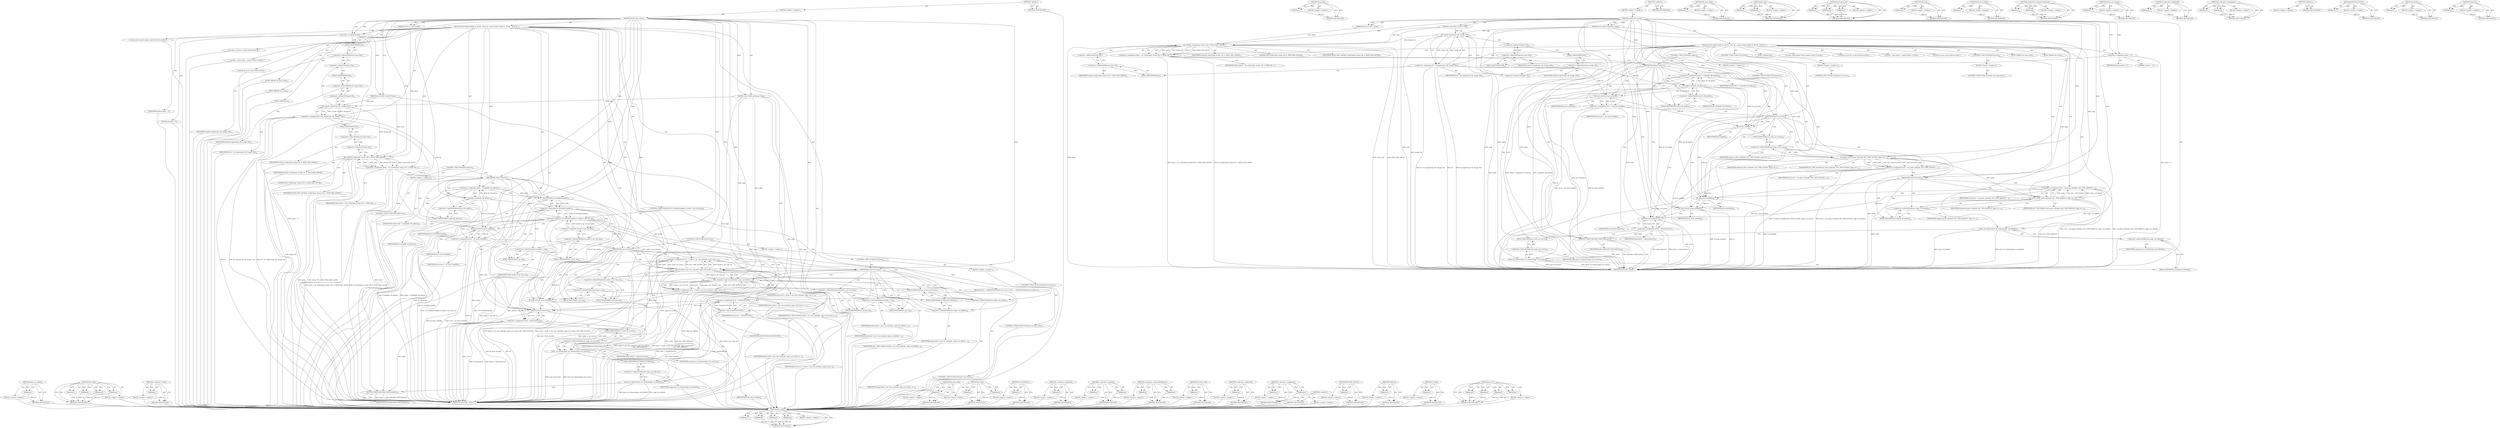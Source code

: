 digraph "nfserrno" {
vulnerable_220 [label=<(METHOD,posix_acl_release)>];
vulnerable_221 [label=<(PARAM,p1)>];
vulnerable_222 [label=<(BLOCK,&lt;empty&gt;,&lt;empty&gt;)>];
vulnerable_223 [label=<(METHOD_RETURN,ANY)>];
vulnerable_173 [label=<(METHOD,fh_verify)>];
vulnerable_174 [label=<(PARAM,p1)>];
vulnerable_175 [label=<(PARAM,p2)>];
vulnerable_176 [label=<(PARAM,p3)>];
vulnerable_177 [label=<(PARAM,p4)>];
vulnerable_178 [label=<(BLOCK,&lt;empty&gt;,&lt;empty&gt;)>];
vulnerable_179 [label=<(METHOD_RETURN,ANY)>];
vulnerable_197 [label=<(METHOD,&lt;operator&gt;.minus)>];
vulnerable_198 [label=<(PARAM,p1)>];
vulnerable_199 [label=<(BLOCK,&lt;empty&gt;,&lt;empty&gt;)>];
vulnerable_200 [label=<(METHOD_RETURN,ANY)>];
vulnerable_6 [label=<(METHOD,&lt;global&gt;)<SUB>1</SUB>>];
vulnerable_7 [label=<(BLOCK,&lt;empty&gt;,&lt;empty&gt;)<SUB>1</SUB>>];
vulnerable_8 [label=<(METHOD,nfsd3_proc_setacl)<SUB>1</SUB>>];
vulnerable_9 [label=<(PARAM,struct svc_rqst * rqstp)<SUB>1</SUB>>];
vulnerable_10 [label=<(PARAM,struct nfsd3_setaclargs *argp)<SUB>2</SUB>>];
vulnerable_11 [label=<(PARAM,struct nfsd3_attrstat *resp)<SUB>3</SUB>>];
vulnerable_12 [label=<(BLOCK,{
	struct inode *inode;
	svc_fh *fh;
	__be32 nf...,{
	struct inode *inode;
	svc_fh *fh;
	__be32 nf...)<SUB>4</SUB>>];
vulnerable_13 [label="<(LOCAL,struct inode* inode: inode*)<SUB>5</SUB>>"];
vulnerable_14 [label="<(LOCAL,svc_fh* fh: svc_fh*)<SUB>6</SUB>>"];
vulnerable_15 [label="<(LOCAL,__be32 nfserr: __be32)<SUB>7</SUB>>"];
vulnerable_16 [label=<(&lt;operator&gt;.assignment,nfserr = 0)<SUB>7</SUB>>];
vulnerable_17 [label=<(IDENTIFIER,nfserr,nfserr = 0)<SUB>7</SUB>>];
vulnerable_18 [label=<(LITERAL,0,nfserr = 0)<SUB>7</SUB>>];
vulnerable_19 [label="<(LOCAL,int error: int)<SUB>8</SUB>>"];
vulnerable_20 [label=<(&lt;operator&gt;.assignment,fh = fh_copy(&amp;resp-&gt;fh, &amp;argp-&gt;fh))<SUB>10</SUB>>];
vulnerable_21 [label=<(IDENTIFIER,fh,fh = fh_copy(&amp;resp-&gt;fh, &amp;argp-&gt;fh))<SUB>10</SUB>>];
vulnerable_22 [label=<(fh_copy,fh_copy(&amp;resp-&gt;fh, &amp;argp-&gt;fh))<SUB>10</SUB>>];
vulnerable_23 [label=<(&lt;operator&gt;.addressOf,&amp;resp-&gt;fh)<SUB>10</SUB>>];
vulnerable_24 [label=<(&lt;operator&gt;.indirectFieldAccess,resp-&gt;fh)<SUB>10</SUB>>];
vulnerable_25 [label=<(IDENTIFIER,resp,fh_copy(&amp;resp-&gt;fh, &amp;argp-&gt;fh))<SUB>10</SUB>>];
vulnerable_26 [label=<(FIELD_IDENTIFIER,fh,fh)<SUB>10</SUB>>];
vulnerable_27 [label=<(&lt;operator&gt;.addressOf,&amp;argp-&gt;fh)<SUB>10</SUB>>];
vulnerable_28 [label=<(&lt;operator&gt;.indirectFieldAccess,argp-&gt;fh)<SUB>10</SUB>>];
vulnerable_29 [label=<(IDENTIFIER,argp,fh_copy(&amp;resp-&gt;fh, &amp;argp-&gt;fh))<SUB>10</SUB>>];
vulnerable_30 [label=<(FIELD_IDENTIFIER,fh,fh)<SUB>10</SUB>>];
vulnerable_31 [label=<(&lt;operator&gt;.assignment,nfserr = fh_verify(rqstp, &amp;resp-&gt;fh, 0, NFSD_MA...)<SUB>11</SUB>>];
vulnerable_32 [label=<(IDENTIFIER,nfserr,nfserr = fh_verify(rqstp, &amp;resp-&gt;fh, 0, NFSD_MA...)<SUB>11</SUB>>];
vulnerable_33 [label=<(fh_verify,fh_verify(rqstp, &amp;resp-&gt;fh, 0, NFSD_MAY_SATTR))<SUB>11</SUB>>];
vulnerable_34 [label=<(IDENTIFIER,rqstp,fh_verify(rqstp, &amp;resp-&gt;fh, 0, NFSD_MAY_SATTR))<SUB>11</SUB>>];
vulnerable_35 [label=<(&lt;operator&gt;.addressOf,&amp;resp-&gt;fh)<SUB>11</SUB>>];
vulnerable_36 [label=<(&lt;operator&gt;.indirectFieldAccess,resp-&gt;fh)<SUB>11</SUB>>];
vulnerable_37 [label=<(IDENTIFIER,resp,fh_verify(rqstp, &amp;resp-&gt;fh, 0, NFSD_MAY_SATTR))<SUB>11</SUB>>];
vulnerable_38 [label=<(FIELD_IDENTIFIER,fh,fh)<SUB>11</SUB>>];
vulnerable_39 [label=<(LITERAL,0,fh_verify(rqstp, &amp;resp-&gt;fh, 0, NFSD_MAY_SATTR))<SUB>11</SUB>>];
vulnerable_40 [label=<(IDENTIFIER,NFSD_MAY_SATTR,fh_verify(rqstp, &amp;resp-&gt;fh, 0, NFSD_MAY_SATTR))<SUB>11</SUB>>];
vulnerable_41 [label=<(CONTROL_STRUCTURE,IF,if (nfserr))<SUB>12</SUB>>];
vulnerable_42 [label=<(IDENTIFIER,nfserr,if (nfserr))<SUB>12</SUB>>];
vulnerable_43 [label=<(BLOCK,&lt;empty&gt;,&lt;empty&gt;)<SUB>13</SUB>>];
vulnerable_44 [label=<(CONTROL_STRUCTURE,GOTO,goto out;)<SUB>13</SUB>>];
vulnerable_45 [label=<(&lt;operator&gt;.assignment,inode = d_inode(fh-&gt;fh_dentry))<SUB>15</SUB>>];
vulnerable_46 [label=<(IDENTIFIER,inode,inode = d_inode(fh-&gt;fh_dentry))<SUB>15</SUB>>];
vulnerable_47 [label=<(d_inode,d_inode(fh-&gt;fh_dentry))<SUB>15</SUB>>];
vulnerable_48 [label=<(&lt;operator&gt;.indirectFieldAccess,fh-&gt;fh_dentry)<SUB>15</SUB>>];
vulnerable_49 [label=<(IDENTIFIER,fh,d_inode(fh-&gt;fh_dentry))<SUB>15</SUB>>];
vulnerable_50 [label=<(FIELD_IDENTIFIER,fh_dentry,fh_dentry)<SUB>15</SUB>>];
vulnerable_51 [label=<(CONTROL_STRUCTURE,IF,if (!IS_POSIXACL(inode) || !inode-&gt;i_op-&gt;set_acl))<SUB>16</SUB>>];
vulnerable_52 [label=<(&lt;operator&gt;.logicalOr,!IS_POSIXACL(inode) || !inode-&gt;i_op-&gt;set_acl)<SUB>16</SUB>>];
vulnerable_53 [label=<(&lt;operator&gt;.logicalNot,!IS_POSIXACL(inode))<SUB>16</SUB>>];
vulnerable_54 [label=<(IS_POSIXACL,IS_POSIXACL(inode))<SUB>16</SUB>>];
vulnerable_55 [label=<(IDENTIFIER,inode,IS_POSIXACL(inode))<SUB>16</SUB>>];
vulnerable_56 [label=<(&lt;operator&gt;.logicalNot,!inode-&gt;i_op-&gt;set_acl)<SUB>16</SUB>>];
vulnerable_57 [label=<(&lt;operator&gt;.indirectFieldAccess,inode-&gt;i_op-&gt;set_acl)<SUB>16</SUB>>];
vulnerable_58 [label=<(&lt;operator&gt;.indirectFieldAccess,inode-&gt;i_op)<SUB>16</SUB>>];
vulnerable_59 [label=<(IDENTIFIER,inode,!inode-&gt;i_op-&gt;set_acl)<SUB>16</SUB>>];
vulnerable_60 [label=<(FIELD_IDENTIFIER,i_op,i_op)<SUB>16</SUB>>];
vulnerable_61 [label=<(FIELD_IDENTIFIER,set_acl,set_acl)<SUB>16</SUB>>];
vulnerable_62 [label=<(BLOCK,{
		error = -EOPNOTSUPP;
		goto out_errno;
	},{
		error = -EOPNOTSUPP;
		goto out_errno;
	})<SUB>16</SUB>>];
vulnerable_63 [label=<(&lt;operator&gt;.assignment,error = -EOPNOTSUPP)<SUB>17</SUB>>];
vulnerable_64 [label=<(IDENTIFIER,error,error = -EOPNOTSUPP)<SUB>17</SUB>>];
vulnerable_65 [label=<(&lt;operator&gt;.minus,-EOPNOTSUPP)<SUB>17</SUB>>];
vulnerable_66 [label=<(IDENTIFIER,EOPNOTSUPP,-EOPNOTSUPP)<SUB>17</SUB>>];
vulnerable_67 [label=<(CONTROL_STRUCTURE,GOTO,goto out_errno;)<SUB>18</SUB>>];
vulnerable_68 [label=<(&lt;operator&gt;.assignment,error = fh_want_write(fh))<SUB>21</SUB>>];
vulnerable_69 [label=<(IDENTIFIER,error,error = fh_want_write(fh))<SUB>21</SUB>>];
vulnerable_70 [label=<(fh_want_write,fh_want_write(fh))<SUB>21</SUB>>];
vulnerable_71 [label=<(IDENTIFIER,fh,fh_want_write(fh))<SUB>21</SUB>>];
vulnerable_72 [label=<(CONTROL_STRUCTURE,IF,if (error))<SUB>22</SUB>>];
vulnerable_73 [label=<(IDENTIFIER,error,if (error))<SUB>22</SUB>>];
vulnerable_74 [label=<(BLOCK,&lt;empty&gt;,&lt;empty&gt;)<SUB>23</SUB>>];
vulnerable_75 [label=<(CONTROL_STRUCTURE,GOTO,goto out_errno;)<SUB>23</SUB>>];
vulnerable_76 [label=<(&lt;operator&gt;.assignment,error = inode-&gt;i_op-&gt;set_acl(inode, argp-&gt;acl_a...)<SUB>25</SUB>>];
vulnerable_77 [label=<(IDENTIFIER,error,error = inode-&gt;i_op-&gt;set_acl(inode, argp-&gt;acl_a...)<SUB>25</SUB>>];
vulnerable_78 [label=<(set_acl,inode-&gt;i_op-&gt;set_acl(inode, argp-&gt;acl_access, A...)<SUB>25</SUB>>];
vulnerable_79 [label=<(&lt;operator&gt;.indirectFieldAccess,inode-&gt;i_op-&gt;set_acl)<SUB>25</SUB>>];
vulnerable_80 [label=<(&lt;operator&gt;.indirectFieldAccess,inode-&gt;i_op)<SUB>25</SUB>>];
vulnerable_81 [label=<(IDENTIFIER,inode,inode-&gt;i_op-&gt;set_acl(inode, argp-&gt;acl_access, A...)<SUB>25</SUB>>];
vulnerable_82 [label=<(FIELD_IDENTIFIER,i_op,i_op)<SUB>25</SUB>>];
vulnerable_83 [label=<(FIELD_IDENTIFIER,set_acl,set_acl)<SUB>25</SUB>>];
vulnerable_84 [label=<(IDENTIFIER,inode,inode-&gt;i_op-&gt;set_acl(inode, argp-&gt;acl_access, A...)<SUB>25</SUB>>];
vulnerable_85 [label=<(&lt;operator&gt;.indirectFieldAccess,argp-&gt;acl_access)<SUB>25</SUB>>];
vulnerable_86 [label=<(IDENTIFIER,argp,inode-&gt;i_op-&gt;set_acl(inode, argp-&gt;acl_access, A...)<SUB>25</SUB>>];
vulnerable_87 [label=<(FIELD_IDENTIFIER,acl_access,acl_access)<SUB>25</SUB>>];
vulnerable_88 [label=<(IDENTIFIER,ACL_TYPE_ACCESS,inode-&gt;i_op-&gt;set_acl(inode, argp-&gt;acl_access, A...)<SUB>25</SUB>>];
vulnerable_89 [label=<(CONTROL_STRUCTURE,IF,if (error))<SUB>26</SUB>>];
vulnerable_90 [label=<(IDENTIFIER,error,if (error))<SUB>26</SUB>>];
vulnerable_91 [label=<(BLOCK,&lt;empty&gt;,&lt;empty&gt;)<SUB>27</SUB>>];
vulnerable_92 [label=<(CONTROL_STRUCTURE,GOTO,goto out_drop_write;)<SUB>27</SUB>>];
vulnerable_93 [label=<(&lt;operator&gt;.assignment,error = inode-&gt;i_op-&gt;set_acl(inode, argp-&gt;acl_d...)<SUB>28</SUB>>];
vulnerable_94 [label=<(IDENTIFIER,error,error = inode-&gt;i_op-&gt;set_acl(inode, argp-&gt;acl_d...)<SUB>28</SUB>>];
vulnerable_95 [label=<(set_acl,inode-&gt;i_op-&gt;set_acl(inode, argp-&gt;acl_default,
...)<SUB>28</SUB>>];
vulnerable_96 [label=<(&lt;operator&gt;.indirectFieldAccess,inode-&gt;i_op-&gt;set_acl)<SUB>28</SUB>>];
vulnerable_97 [label=<(&lt;operator&gt;.indirectFieldAccess,inode-&gt;i_op)<SUB>28</SUB>>];
vulnerable_98 [label=<(IDENTIFIER,inode,inode-&gt;i_op-&gt;set_acl(inode, argp-&gt;acl_default,
...)<SUB>28</SUB>>];
vulnerable_99 [label=<(FIELD_IDENTIFIER,i_op,i_op)<SUB>28</SUB>>];
vulnerable_100 [label=<(FIELD_IDENTIFIER,set_acl,set_acl)<SUB>28</SUB>>];
vulnerable_101 [label=<(IDENTIFIER,inode,inode-&gt;i_op-&gt;set_acl(inode, argp-&gt;acl_default,
...)<SUB>28</SUB>>];
vulnerable_102 [label=<(&lt;operator&gt;.indirectFieldAccess,argp-&gt;acl_default)<SUB>28</SUB>>];
vulnerable_103 [label=<(IDENTIFIER,argp,inode-&gt;i_op-&gt;set_acl(inode, argp-&gt;acl_default,
...)<SUB>28</SUB>>];
vulnerable_104 [label=<(FIELD_IDENTIFIER,acl_default,acl_default)<SUB>28</SUB>>];
vulnerable_105 [label=<(IDENTIFIER,ACL_TYPE_DEFAULT,inode-&gt;i_op-&gt;set_acl(inode, argp-&gt;acl_default,
...)<SUB>29</SUB>>];
vulnerable_106 [label=<(JUMP_TARGET,out_drop_write)<SUB>31</SUB>>];
vulnerable_107 [label=<(fh_drop_write,fh_drop_write(fh))<SUB>32</SUB>>];
vulnerable_108 [label=<(IDENTIFIER,fh,fh_drop_write(fh))<SUB>32</SUB>>];
vulnerable_109 [label=<(JUMP_TARGET,out_errno)<SUB>33</SUB>>];
vulnerable_110 [label=<(&lt;operator&gt;.assignment,nfserr = nfserrno(error))<SUB>34</SUB>>];
vulnerable_111 [label=<(IDENTIFIER,nfserr,nfserr = nfserrno(error))<SUB>34</SUB>>];
vulnerable_112 [label=<(nfserrno,nfserrno(error))<SUB>34</SUB>>];
vulnerable_113 [label=<(IDENTIFIER,error,nfserrno(error))<SUB>34</SUB>>];
vulnerable_114 [label=<(JUMP_TARGET,out)<SUB>35</SUB>>];
vulnerable_115 [label=<(posix_acl_release,posix_acl_release(argp-&gt;acl_access))<SUB>38</SUB>>];
vulnerable_116 [label=<(&lt;operator&gt;.indirectFieldAccess,argp-&gt;acl_access)<SUB>38</SUB>>];
vulnerable_117 [label=<(IDENTIFIER,argp,posix_acl_release(argp-&gt;acl_access))<SUB>38</SUB>>];
vulnerable_118 [label=<(FIELD_IDENTIFIER,acl_access,acl_access)<SUB>38</SUB>>];
vulnerable_119 [label=<(posix_acl_release,posix_acl_release(argp-&gt;acl_default))<SUB>39</SUB>>];
vulnerable_120 [label=<(&lt;operator&gt;.indirectFieldAccess,argp-&gt;acl_default)<SUB>39</SUB>>];
vulnerable_121 [label=<(IDENTIFIER,argp,posix_acl_release(argp-&gt;acl_default))<SUB>39</SUB>>];
vulnerable_122 [label=<(FIELD_IDENTIFIER,acl_default,acl_default)<SUB>39</SUB>>];
vulnerable_123 [label=<(RETURN_STATUS,RETURN_STATUS(nfserr))<SUB>40</SUB>>];
vulnerable_124 [label=<(IDENTIFIER,nfserr,RETURN_STATUS(nfserr))<SUB>40</SUB>>];
vulnerable_125 [label=<(METHOD_RETURN,__be32)<SUB>1</SUB>>];
vulnerable_127 [label=<(METHOD_RETURN,ANY)<SUB>1</SUB>>];
vulnerable_201 [label=<(METHOD,fh_want_write)>];
vulnerable_202 [label=<(PARAM,p1)>];
vulnerable_203 [label=<(BLOCK,&lt;empty&gt;,&lt;empty&gt;)>];
vulnerable_204 [label=<(METHOD_RETURN,ANY)>];
vulnerable_159 [label=<(METHOD,fh_copy)>];
vulnerable_160 [label=<(PARAM,p1)>];
vulnerable_161 [label=<(PARAM,p2)>];
vulnerable_162 [label=<(BLOCK,&lt;empty&gt;,&lt;empty&gt;)>];
vulnerable_163 [label=<(METHOD_RETURN,ANY)>];
vulnerable_193 [label=<(METHOD,IS_POSIXACL)>];
vulnerable_194 [label=<(PARAM,p1)>];
vulnerable_195 [label=<(BLOCK,&lt;empty&gt;,&lt;empty&gt;)>];
vulnerable_196 [label=<(METHOD_RETURN,ANY)>];
vulnerable_189 [label=<(METHOD,&lt;operator&gt;.logicalNot)>];
vulnerable_190 [label=<(PARAM,p1)>];
vulnerable_191 [label=<(BLOCK,&lt;empty&gt;,&lt;empty&gt;)>];
vulnerable_192 [label=<(METHOD_RETURN,ANY)>];
vulnerable_184 [label=<(METHOD,&lt;operator&gt;.logicalOr)>];
vulnerable_185 [label=<(PARAM,p1)>];
vulnerable_186 [label=<(PARAM,p2)>];
vulnerable_187 [label=<(BLOCK,&lt;empty&gt;,&lt;empty&gt;)>];
vulnerable_188 [label=<(METHOD_RETURN,ANY)>];
vulnerable_168 [label=<(METHOD,&lt;operator&gt;.indirectFieldAccess)>];
vulnerable_169 [label=<(PARAM,p1)>];
vulnerable_170 [label=<(PARAM,p2)>];
vulnerable_171 [label=<(BLOCK,&lt;empty&gt;,&lt;empty&gt;)>];
vulnerable_172 [label=<(METHOD_RETURN,ANY)>];
vulnerable_212 [label=<(METHOD,fh_drop_write)>];
vulnerable_213 [label=<(PARAM,p1)>];
vulnerable_214 [label=<(BLOCK,&lt;empty&gt;,&lt;empty&gt;)>];
vulnerable_215 [label=<(METHOD_RETURN,ANY)>];
vulnerable_164 [label=<(METHOD,&lt;operator&gt;.addressOf)>];
vulnerable_165 [label=<(PARAM,p1)>];
vulnerable_166 [label=<(BLOCK,&lt;empty&gt;,&lt;empty&gt;)>];
vulnerable_167 [label=<(METHOD_RETURN,ANY)>];
vulnerable_154 [label=<(METHOD,&lt;operator&gt;.assignment)>];
vulnerable_155 [label=<(PARAM,p1)>];
vulnerable_156 [label=<(PARAM,p2)>];
vulnerable_157 [label=<(BLOCK,&lt;empty&gt;,&lt;empty&gt;)>];
vulnerable_158 [label=<(METHOD_RETURN,ANY)>];
vulnerable_148 [label=<(METHOD,&lt;global&gt;)<SUB>1</SUB>>];
vulnerable_149 [label=<(BLOCK,&lt;empty&gt;,&lt;empty&gt;)>];
vulnerable_150 [label=<(METHOD_RETURN,ANY)>];
vulnerable_224 [label=<(METHOD,RETURN_STATUS)>];
vulnerable_225 [label=<(PARAM,p1)>];
vulnerable_226 [label=<(BLOCK,&lt;empty&gt;,&lt;empty&gt;)>];
vulnerable_227 [label=<(METHOD_RETURN,ANY)>];
vulnerable_216 [label=<(METHOD,nfserrno)>];
vulnerable_217 [label=<(PARAM,p1)>];
vulnerable_218 [label=<(BLOCK,&lt;empty&gt;,&lt;empty&gt;)>];
vulnerable_219 [label=<(METHOD_RETURN,ANY)>];
vulnerable_180 [label=<(METHOD,d_inode)>];
vulnerable_181 [label=<(PARAM,p1)>];
vulnerable_182 [label=<(BLOCK,&lt;empty&gt;,&lt;empty&gt;)>];
vulnerable_183 [label=<(METHOD_RETURN,ANY)>];
vulnerable_205 [label=<(METHOD,set_acl)>];
vulnerable_206 [label=<(PARAM,p1)>];
vulnerable_207 [label=<(PARAM,p2)>];
vulnerable_208 [label=<(PARAM,p3)>];
vulnerable_209 [label=<(PARAM,p4)>];
vulnerable_210 [label=<(BLOCK,&lt;empty&gt;,&lt;empty&gt;)>];
vulnerable_211 [label=<(METHOD_RETURN,ANY)>];
fixed_150 [label=<(METHOD,fh_verify)>];
fixed_151 [label=<(PARAM,p1)>];
fixed_152 [label=<(PARAM,p2)>];
fixed_153 [label=<(PARAM,p3)>];
fixed_154 [label=<(PARAM,p4)>];
fixed_155 [label=<(BLOCK,&lt;empty&gt;,&lt;empty&gt;)>];
fixed_156 [label=<(METHOD_RETURN,ANY)>];
fixed_175 [label=<(METHOD,fh_unlock)>];
fixed_176 [label=<(PARAM,p1)>];
fixed_177 [label=<(BLOCK,&lt;empty&gt;,&lt;empty&gt;)>];
fixed_178 [label=<(METHOD_RETURN,ANY)>];
fixed_6 [label=<(METHOD,&lt;global&gt;)<SUB>1</SUB>>];
fixed_7 [label=<(BLOCK,&lt;empty&gt;,&lt;empty&gt;)<SUB>1</SUB>>];
fixed_8 [label=<(METHOD,nfsd3_proc_setacl)<SUB>1</SUB>>];
fixed_9 [label=<(PARAM,struct svc_rqst * rqstp)<SUB>1</SUB>>];
fixed_10 [label=<(PARAM,struct nfsd3_setaclargs *argp)<SUB>2</SUB>>];
fixed_11 [label=<(PARAM,struct nfsd3_attrstat *resp)<SUB>3</SUB>>];
fixed_12 [label=<(BLOCK,{
	struct inode *inode;
	svc_fh *fh;
	__be32 nf...,{
	struct inode *inode;
	svc_fh *fh;
	__be32 nf...)<SUB>4</SUB>>];
fixed_13 [label="<(LOCAL,struct inode* inode: inode*)<SUB>5</SUB>>"];
fixed_14 [label="<(LOCAL,svc_fh* fh: svc_fh*)<SUB>6</SUB>>"];
fixed_15 [label="<(LOCAL,__be32 nfserr: __be32)<SUB>7</SUB>>"];
fixed_16 [label=<(&lt;operator&gt;.assignment,nfserr = 0)<SUB>7</SUB>>];
fixed_17 [label=<(IDENTIFIER,nfserr,nfserr = 0)<SUB>7</SUB>>];
fixed_18 [label=<(LITERAL,0,nfserr = 0)<SUB>7</SUB>>];
fixed_19 [label="<(LOCAL,int error: int)<SUB>8</SUB>>"];
fixed_20 [label=<(&lt;operator&gt;.assignment,fh = fh_copy(&amp;resp-&gt;fh, &amp;argp-&gt;fh))<SUB>10</SUB>>];
fixed_21 [label=<(IDENTIFIER,fh,fh = fh_copy(&amp;resp-&gt;fh, &amp;argp-&gt;fh))<SUB>10</SUB>>];
fixed_22 [label=<(fh_copy,fh_copy(&amp;resp-&gt;fh, &amp;argp-&gt;fh))<SUB>10</SUB>>];
fixed_23 [label=<(&lt;operator&gt;.addressOf,&amp;resp-&gt;fh)<SUB>10</SUB>>];
fixed_24 [label=<(&lt;operator&gt;.indirectFieldAccess,resp-&gt;fh)<SUB>10</SUB>>];
fixed_25 [label=<(IDENTIFIER,resp,fh_copy(&amp;resp-&gt;fh, &amp;argp-&gt;fh))<SUB>10</SUB>>];
fixed_26 [label=<(FIELD_IDENTIFIER,fh,fh)<SUB>10</SUB>>];
fixed_27 [label=<(&lt;operator&gt;.addressOf,&amp;argp-&gt;fh)<SUB>10</SUB>>];
fixed_28 [label=<(&lt;operator&gt;.indirectFieldAccess,argp-&gt;fh)<SUB>10</SUB>>];
fixed_29 [label=<(IDENTIFIER,argp,fh_copy(&amp;resp-&gt;fh, &amp;argp-&gt;fh))<SUB>10</SUB>>];
fixed_30 [label=<(FIELD_IDENTIFIER,fh,fh)<SUB>10</SUB>>];
fixed_31 [label=<(&lt;operator&gt;.assignment,nfserr = fh_verify(rqstp, &amp;resp-&gt;fh, 0, NFSD_MA...)<SUB>11</SUB>>];
fixed_32 [label=<(IDENTIFIER,nfserr,nfserr = fh_verify(rqstp, &amp;resp-&gt;fh, 0, NFSD_MA...)<SUB>11</SUB>>];
fixed_33 [label=<(fh_verify,fh_verify(rqstp, &amp;resp-&gt;fh, 0, NFSD_MAY_SATTR))<SUB>11</SUB>>];
fixed_34 [label=<(IDENTIFIER,rqstp,fh_verify(rqstp, &amp;resp-&gt;fh, 0, NFSD_MAY_SATTR))<SUB>11</SUB>>];
fixed_35 [label=<(&lt;operator&gt;.addressOf,&amp;resp-&gt;fh)<SUB>11</SUB>>];
fixed_36 [label=<(&lt;operator&gt;.indirectFieldAccess,resp-&gt;fh)<SUB>11</SUB>>];
fixed_37 [label=<(IDENTIFIER,resp,fh_verify(rqstp, &amp;resp-&gt;fh, 0, NFSD_MAY_SATTR))<SUB>11</SUB>>];
fixed_38 [label=<(FIELD_IDENTIFIER,fh,fh)<SUB>11</SUB>>];
fixed_39 [label=<(LITERAL,0,fh_verify(rqstp, &amp;resp-&gt;fh, 0, NFSD_MAY_SATTR))<SUB>11</SUB>>];
fixed_40 [label=<(IDENTIFIER,NFSD_MAY_SATTR,fh_verify(rqstp, &amp;resp-&gt;fh, 0, NFSD_MAY_SATTR))<SUB>11</SUB>>];
fixed_41 [label=<(CONTROL_STRUCTURE,IF,if (nfserr))<SUB>12</SUB>>];
fixed_42 [label=<(IDENTIFIER,nfserr,if (nfserr))<SUB>12</SUB>>];
fixed_43 [label=<(BLOCK,&lt;empty&gt;,&lt;empty&gt;)<SUB>13</SUB>>];
fixed_44 [label=<(CONTROL_STRUCTURE,GOTO,goto out;)<SUB>13</SUB>>];
fixed_45 [label=<(&lt;operator&gt;.assignment,inode = d_inode(fh-&gt;fh_dentry))<SUB>15</SUB>>];
fixed_46 [label=<(IDENTIFIER,inode,inode = d_inode(fh-&gt;fh_dentry))<SUB>15</SUB>>];
fixed_47 [label=<(d_inode,d_inode(fh-&gt;fh_dentry))<SUB>15</SUB>>];
fixed_48 [label=<(&lt;operator&gt;.indirectFieldAccess,fh-&gt;fh_dentry)<SUB>15</SUB>>];
fixed_49 [label=<(IDENTIFIER,fh,d_inode(fh-&gt;fh_dentry))<SUB>15</SUB>>];
fixed_50 [label=<(FIELD_IDENTIFIER,fh_dentry,fh_dentry)<SUB>15</SUB>>];
fixed_51 [label=<(&lt;operator&gt;.assignment,error = fh_want_write(fh))<SUB>17</SUB>>];
fixed_52 [label=<(IDENTIFIER,error,error = fh_want_write(fh))<SUB>17</SUB>>];
fixed_53 [label=<(fh_want_write,fh_want_write(fh))<SUB>17</SUB>>];
fixed_54 [label=<(IDENTIFIER,fh,fh_want_write(fh))<SUB>17</SUB>>];
fixed_55 [label=<(CONTROL_STRUCTURE,IF,if (error))<SUB>18</SUB>>];
fixed_56 [label=<(IDENTIFIER,error,if (error))<SUB>18</SUB>>];
fixed_57 [label=<(BLOCK,&lt;empty&gt;,&lt;empty&gt;)<SUB>19</SUB>>];
fixed_58 [label=<(CONTROL_STRUCTURE,GOTO,goto out_errno;)<SUB>19</SUB>>];
fixed_59 [label=<(fh_lock,fh_lock(fh))<SUB>21</SUB>>];
fixed_60 [label=<(IDENTIFIER,fh,fh_lock(fh))<SUB>21</SUB>>];
fixed_61 [label=<(&lt;operator&gt;.assignment,error = set_posix_acl(inode, ACL_TYPE_ACCESS, a...)<SUB>23</SUB>>];
fixed_62 [label=<(IDENTIFIER,error,error = set_posix_acl(inode, ACL_TYPE_ACCESS, a...)<SUB>23</SUB>>];
fixed_63 [label=<(set_posix_acl,set_posix_acl(inode, ACL_TYPE_ACCESS, argp-&gt;acl...)<SUB>23</SUB>>];
fixed_64 [label=<(IDENTIFIER,inode,set_posix_acl(inode, ACL_TYPE_ACCESS, argp-&gt;acl...)<SUB>23</SUB>>];
fixed_65 [label=<(IDENTIFIER,ACL_TYPE_ACCESS,set_posix_acl(inode, ACL_TYPE_ACCESS, argp-&gt;acl...)<SUB>23</SUB>>];
fixed_66 [label=<(&lt;operator&gt;.indirectFieldAccess,argp-&gt;acl_access)<SUB>23</SUB>>];
fixed_67 [label=<(IDENTIFIER,argp,set_posix_acl(inode, ACL_TYPE_ACCESS, argp-&gt;acl...)<SUB>23</SUB>>];
fixed_68 [label=<(FIELD_IDENTIFIER,acl_access,acl_access)<SUB>23</SUB>>];
fixed_69 [label=<(CONTROL_STRUCTURE,IF,if (error))<SUB>24</SUB>>];
fixed_70 [label=<(IDENTIFIER,error,if (error))<SUB>24</SUB>>];
fixed_71 [label=<(BLOCK,&lt;empty&gt;,&lt;empty&gt;)<SUB>25</SUB>>];
fixed_72 [label=<(CONTROL_STRUCTURE,GOTO,goto out_drop_lock;)<SUB>25</SUB>>];
fixed_73 [label=<(&lt;operator&gt;.assignment,error = set_posix_acl(inode, ACL_TYPE_DEFAULT, ...)<SUB>26</SUB>>];
fixed_74 [label=<(IDENTIFIER,error,error = set_posix_acl(inode, ACL_TYPE_DEFAULT, ...)<SUB>26</SUB>>];
fixed_75 [label=<(set_posix_acl,set_posix_acl(inode, ACL_TYPE_DEFAULT, argp-&gt;ac...)<SUB>26</SUB>>];
fixed_76 [label=<(IDENTIFIER,inode,set_posix_acl(inode, ACL_TYPE_DEFAULT, argp-&gt;ac...)<SUB>26</SUB>>];
fixed_77 [label=<(IDENTIFIER,ACL_TYPE_DEFAULT,set_posix_acl(inode, ACL_TYPE_DEFAULT, argp-&gt;ac...)<SUB>26</SUB>>];
fixed_78 [label=<(&lt;operator&gt;.indirectFieldAccess,argp-&gt;acl_default)<SUB>26</SUB>>];
fixed_79 [label=<(IDENTIFIER,argp,set_posix_acl(inode, ACL_TYPE_DEFAULT, argp-&gt;ac...)<SUB>26</SUB>>];
fixed_80 [label=<(FIELD_IDENTIFIER,acl_default,acl_default)<SUB>26</SUB>>];
fixed_81 [label=<(JUMP_TARGET,out_drop_lock)<SUB>28</SUB>>];
fixed_82 [label=<(fh_unlock,fh_unlock(fh))<SUB>29</SUB>>];
fixed_83 [label=<(IDENTIFIER,fh,fh_unlock(fh))<SUB>29</SUB>>];
fixed_84 [label=<(fh_drop_write,fh_drop_write(fh))<SUB>30</SUB>>];
fixed_85 [label=<(IDENTIFIER,fh,fh_drop_write(fh))<SUB>30</SUB>>];
fixed_86 [label=<(JUMP_TARGET,out_errno)<SUB>31</SUB>>];
fixed_87 [label=<(&lt;operator&gt;.assignment,nfserr = nfserrno(error))<SUB>32</SUB>>];
fixed_88 [label=<(IDENTIFIER,nfserr,nfserr = nfserrno(error))<SUB>32</SUB>>];
fixed_89 [label=<(nfserrno,nfserrno(error))<SUB>32</SUB>>];
fixed_90 [label=<(IDENTIFIER,error,nfserrno(error))<SUB>32</SUB>>];
fixed_91 [label=<(JUMP_TARGET,out)<SUB>33</SUB>>];
fixed_92 [label=<(posix_acl_release,posix_acl_release(argp-&gt;acl_access))<SUB>36</SUB>>];
fixed_93 [label=<(&lt;operator&gt;.indirectFieldAccess,argp-&gt;acl_access)<SUB>36</SUB>>];
fixed_94 [label=<(IDENTIFIER,argp,posix_acl_release(argp-&gt;acl_access))<SUB>36</SUB>>];
fixed_95 [label=<(FIELD_IDENTIFIER,acl_access,acl_access)<SUB>36</SUB>>];
fixed_96 [label=<(posix_acl_release,posix_acl_release(argp-&gt;acl_default))<SUB>37</SUB>>];
fixed_97 [label=<(&lt;operator&gt;.indirectFieldAccess,argp-&gt;acl_default)<SUB>37</SUB>>];
fixed_98 [label=<(IDENTIFIER,argp,posix_acl_release(argp-&gt;acl_default))<SUB>37</SUB>>];
fixed_99 [label=<(FIELD_IDENTIFIER,acl_default,acl_default)<SUB>37</SUB>>];
fixed_100 [label=<(RETURN_STATUS,RETURN_STATUS(nfserr))<SUB>38</SUB>>];
fixed_101 [label=<(IDENTIFIER,nfserr,RETURN_STATUS(nfserr))<SUB>38</SUB>>];
fixed_102 [label=<(METHOD_RETURN,__be32)<SUB>1</SUB>>];
fixed_104 [label=<(METHOD_RETURN,ANY)<SUB>1</SUB>>];
fixed_179 [label=<(METHOD,fh_drop_write)>];
fixed_180 [label=<(PARAM,p1)>];
fixed_181 [label=<(BLOCK,&lt;empty&gt;,&lt;empty&gt;)>];
fixed_182 [label=<(METHOD_RETURN,ANY)>];
fixed_136 [label=<(METHOD,fh_copy)>];
fixed_137 [label=<(PARAM,p1)>];
fixed_138 [label=<(PARAM,p2)>];
fixed_139 [label=<(BLOCK,&lt;empty&gt;,&lt;empty&gt;)>];
fixed_140 [label=<(METHOD_RETURN,ANY)>];
fixed_169 [label=<(METHOD,set_posix_acl)>];
fixed_170 [label=<(PARAM,p1)>];
fixed_171 [label=<(PARAM,p2)>];
fixed_172 [label=<(PARAM,p3)>];
fixed_173 [label=<(BLOCK,&lt;empty&gt;,&lt;empty&gt;)>];
fixed_174 [label=<(METHOD_RETURN,ANY)>];
fixed_165 [label=<(METHOD,fh_lock)>];
fixed_166 [label=<(PARAM,p1)>];
fixed_167 [label=<(BLOCK,&lt;empty&gt;,&lt;empty&gt;)>];
fixed_168 [label=<(METHOD_RETURN,ANY)>];
fixed_161 [label=<(METHOD,fh_want_write)>];
fixed_162 [label=<(PARAM,p1)>];
fixed_163 [label=<(BLOCK,&lt;empty&gt;,&lt;empty&gt;)>];
fixed_164 [label=<(METHOD_RETURN,ANY)>];
fixed_145 [label=<(METHOD,&lt;operator&gt;.indirectFieldAccess)>];
fixed_146 [label=<(PARAM,p1)>];
fixed_147 [label=<(PARAM,p2)>];
fixed_148 [label=<(BLOCK,&lt;empty&gt;,&lt;empty&gt;)>];
fixed_149 [label=<(METHOD_RETURN,ANY)>];
fixed_187 [label=<(METHOD,posix_acl_release)>];
fixed_188 [label=<(PARAM,p1)>];
fixed_189 [label=<(BLOCK,&lt;empty&gt;,&lt;empty&gt;)>];
fixed_190 [label=<(METHOD_RETURN,ANY)>];
fixed_141 [label=<(METHOD,&lt;operator&gt;.addressOf)>];
fixed_142 [label=<(PARAM,p1)>];
fixed_143 [label=<(BLOCK,&lt;empty&gt;,&lt;empty&gt;)>];
fixed_144 [label=<(METHOD_RETURN,ANY)>];
fixed_131 [label=<(METHOD,&lt;operator&gt;.assignment)>];
fixed_132 [label=<(PARAM,p1)>];
fixed_133 [label=<(PARAM,p2)>];
fixed_134 [label=<(BLOCK,&lt;empty&gt;,&lt;empty&gt;)>];
fixed_135 [label=<(METHOD_RETURN,ANY)>];
fixed_125 [label=<(METHOD,&lt;global&gt;)<SUB>1</SUB>>];
fixed_126 [label=<(BLOCK,&lt;empty&gt;,&lt;empty&gt;)>];
fixed_127 [label=<(METHOD_RETURN,ANY)>];
fixed_191 [label=<(METHOD,RETURN_STATUS)>];
fixed_192 [label=<(PARAM,p1)>];
fixed_193 [label=<(BLOCK,&lt;empty&gt;,&lt;empty&gt;)>];
fixed_194 [label=<(METHOD_RETURN,ANY)>];
fixed_157 [label=<(METHOD,d_inode)>];
fixed_158 [label=<(PARAM,p1)>];
fixed_159 [label=<(BLOCK,&lt;empty&gt;,&lt;empty&gt;)>];
fixed_160 [label=<(METHOD_RETURN,ANY)>];
fixed_183 [label=<(METHOD,nfserrno)>];
fixed_184 [label=<(PARAM,p1)>];
fixed_185 [label=<(BLOCK,&lt;empty&gt;,&lt;empty&gt;)>];
fixed_186 [label=<(METHOD_RETURN,ANY)>];
vulnerable_220 -> vulnerable_221  [key=0, label="AST: "];
vulnerable_220 -> vulnerable_221  [key=1, label="DDG: "];
vulnerable_220 -> vulnerable_222  [key=0, label="AST: "];
vulnerable_220 -> vulnerable_223  [key=0, label="AST: "];
vulnerable_220 -> vulnerable_223  [key=1, label="CFG: "];
vulnerable_221 -> vulnerable_223  [key=0, label="DDG: p1"];
vulnerable_222 -> fixed_150  [key=0];
vulnerable_223 -> fixed_150  [key=0];
vulnerable_173 -> vulnerable_174  [key=0, label="AST: "];
vulnerable_173 -> vulnerable_174  [key=1, label="DDG: "];
vulnerable_173 -> vulnerable_178  [key=0, label="AST: "];
vulnerable_173 -> vulnerable_175  [key=0, label="AST: "];
vulnerable_173 -> vulnerable_175  [key=1, label="DDG: "];
vulnerable_173 -> vulnerable_179  [key=0, label="AST: "];
vulnerable_173 -> vulnerable_179  [key=1, label="CFG: "];
vulnerable_173 -> vulnerable_176  [key=0, label="AST: "];
vulnerable_173 -> vulnerable_176  [key=1, label="DDG: "];
vulnerable_173 -> vulnerable_177  [key=0, label="AST: "];
vulnerable_173 -> vulnerable_177  [key=1, label="DDG: "];
vulnerable_174 -> vulnerable_179  [key=0, label="DDG: p1"];
vulnerable_175 -> vulnerable_179  [key=0, label="DDG: p2"];
vulnerable_176 -> vulnerable_179  [key=0, label="DDG: p3"];
vulnerable_177 -> vulnerable_179  [key=0, label="DDG: p4"];
vulnerable_178 -> fixed_150  [key=0];
vulnerable_179 -> fixed_150  [key=0];
vulnerable_197 -> vulnerable_198  [key=0, label="AST: "];
vulnerable_197 -> vulnerable_198  [key=1, label="DDG: "];
vulnerable_197 -> vulnerable_199  [key=0, label="AST: "];
vulnerable_197 -> vulnerable_200  [key=0, label="AST: "];
vulnerable_197 -> vulnerable_200  [key=1, label="CFG: "];
vulnerable_198 -> vulnerable_200  [key=0, label="DDG: p1"];
vulnerable_199 -> fixed_150  [key=0];
vulnerable_200 -> fixed_150  [key=0];
vulnerable_6 -> vulnerable_7  [key=0, label="AST: "];
vulnerable_6 -> vulnerable_127  [key=0, label="AST: "];
vulnerable_6 -> vulnerable_127  [key=1, label="CFG: "];
vulnerable_7 -> vulnerable_8  [key=0, label="AST: "];
vulnerable_8 -> vulnerable_9  [key=0, label="AST: "];
vulnerable_8 -> vulnerable_9  [key=1, label="DDG: "];
vulnerable_8 -> vulnerable_10  [key=0, label="AST: "];
vulnerable_8 -> vulnerable_10  [key=1, label="DDG: "];
vulnerable_8 -> vulnerable_11  [key=0, label="AST: "];
vulnerable_8 -> vulnerable_11  [key=1, label="DDG: "];
vulnerable_8 -> vulnerable_12  [key=0, label="AST: "];
vulnerable_8 -> vulnerable_125  [key=0, label="AST: "];
vulnerable_8 -> vulnerable_16  [key=0, label="CFG: "];
vulnerable_8 -> vulnerable_16  [key=1, label="DDG: "];
vulnerable_8 -> vulnerable_42  [key=0, label="DDG: "];
vulnerable_8 -> vulnerable_73  [key=0, label="DDG: "];
vulnerable_8 -> vulnerable_90  [key=0, label="DDG: "];
vulnerable_8 -> vulnerable_107  [key=0, label="DDG: "];
vulnerable_8 -> vulnerable_123  [key=0, label="DDG: "];
vulnerable_8 -> vulnerable_33  [key=0, label="DDG: "];
vulnerable_8 -> vulnerable_70  [key=0, label="DDG: "];
vulnerable_8 -> vulnerable_78  [key=0, label="DDG: "];
vulnerable_8 -> vulnerable_95  [key=0, label="DDG: "];
vulnerable_8 -> vulnerable_112  [key=0, label="DDG: "];
vulnerable_8 -> vulnerable_54  [key=0, label="DDG: "];
vulnerable_8 -> vulnerable_65  [key=0, label="DDG: "];
vulnerable_9 -> vulnerable_33  [key=0, label="DDG: rqstp"];
vulnerable_10 -> vulnerable_125  [key=0, label="DDG: argp"];
vulnerable_10 -> vulnerable_115  [key=0, label="DDG: argp"];
vulnerable_10 -> vulnerable_119  [key=0, label="DDG: argp"];
vulnerable_10 -> vulnerable_22  [key=0, label="DDG: argp"];
vulnerable_10 -> vulnerable_78  [key=0, label="DDG: argp"];
vulnerable_10 -> vulnerable_95  [key=0, label="DDG: argp"];
vulnerable_11 -> vulnerable_125  [key=0, label="DDG: resp"];
vulnerable_11 -> vulnerable_22  [key=0, label="DDG: resp"];
vulnerable_11 -> vulnerable_33  [key=0, label="DDG: resp"];
vulnerable_12 -> vulnerable_13  [key=0, label="AST: "];
vulnerable_12 -> vulnerable_14  [key=0, label="AST: "];
vulnerable_12 -> vulnerable_15  [key=0, label="AST: "];
vulnerable_12 -> vulnerable_16  [key=0, label="AST: "];
vulnerable_12 -> vulnerable_19  [key=0, label="AST: "];
vulnerable_12 -> vulnerable_20  [key=0, label="AST: "];
vulnerable_12 -> vulnerable_31  [key=0, label="AST: "];
vulnerable_12 -> vulnerable_41  [key=0, label="AST: "];
vulnerable_12 -> vulnerable_45  [key=0, label="AST: "];
vulnerable_12 -> vulnerable_51  [key=0, label="AST: "];
vulnerable_12 -> vulnerable_68  [key=0, label="AST: "];
vulnerable_12 -> vulnerable_72  [key=0, label="AST: "];
vulnerable_12 -> vulnerable_76  [key=0, label="AST: "];
vulnerable_12 -> vulnerable_89  [key=0, label="AST: "];
vulnerable_12 -> vulnerable_93  [key=0, label="AST: "];
vulnerable_12 -> vulnerable_106  [key=0, label="AST: "];
vulnerable_12 -> vulnerable_107  [key=0, label="AST: "];
vulnerable_12 -> vulnerable_109  [key=0, label="AST: "];
vulnerable_12 -> vulnerable_110  [key=0, label="AST: "];
vulnerable_12 -> vulnerable_114  [key=0, label="AST: "];
vulnerable_12 -> vulnerable_115  [key=0, label="AST: "];
vulnerable_12 -> vulnerable_119  [key=0, label="AST: "];
vulnerable_12 -> vulnerable_123  [key=0, label="AST: "];
vulnerable_13 -> fixed_150  [key=0];
vulnerable_14 -> fixed_150  [key=0];
vulnerable_15 -> fixed_150  [key=0];
vulnerable_16 -> vulnerable_17  [key=0, label="AST: "];
vulnerable_16 -> vulnerable_18  [key=0, label="AST: "];
vulnerable_16 -> vulnerable_26  [key=0, label="CFG: "];
vulnerable_16 -> vulnerable_125  [key=0, label="DDG: nfserr = 0"];
vulnerable_17 -> fixed_150  [key=0];
vulnerable_18 -> fixed_150  [key=0];
vulnerable_19 -> fixed_150  [key=0];
vulnerable_20 -> vulnerable_21  [key=0, label="AST: "];
vulnerable_20 -> vulnerable_22  [key=0, label="AST: "];
vulnerable_20 -> vulnerable_38  [key=0, label="CFG: "];
vulnerable_20 -> vulnerable_125  [key=0, label="DDG: fh"];
vulnerable_20 -> vulnerable_125  [key=1, label="DDG: fh_copy(&amp;resp-&gt;fh, &amp;argp-&gt;fh)"];
vulnerable_20 -> vulnerable_125  [key=2, label="DDG: fh = fh_copy(&amp;resp-&gt;fh, &amp;argp-&gt;fh)"];
vulnerable_20 -> vulnerable_47  [key=0, label="DDG: fh"];
vulnerable_20 -> vulnerable_70  [key=0, label="DDG: fh"];
vulnerable_21 -> fixed_150  [key=0];
vulnerable_22 -> vulnerable_23  [key=0, label="AST: "];
vulnerable_22 -> vulnerable_27  [key=0, label="AST: "];
vulnerable_22 -> vulnerable_20  [key=0, label="CFG: "];
vulnerable_22 -> vulnerable_20  [key=1, label="DDG: &amp;resp-&gt;fh"];
vulnerable_22 -> vulnerable_20  [key=2, label="DDG: &amp;argp-&gt;fh"];
vulnerable_22 -> vulnerable_125  [key=0, label="DDG: &amp;argp-&gt;fh"];
vulnerable_22 -> vulnerable_33  [key=0, label="DDG: &amp;resp-&gt;fh"];
vulnerable_23 -> vulnerable_24  [key=0, label="AST: "];
vulnerable_23 -> vulnerable_30  [key=0, label="CFG: "];
vulnerable_24 -> vulnerable_25  [key=0, label="AST: "];
vulnerable_24 -> vulnerable_26  [key=0, label="AST: "];
vulnerable_24 -> vulnerable_23  [key=0, label="CFG: "];
vulnerable_25 -> fixed_150  [key=0];
vulnerable_26 -> vulnerable_24  [key=0, label="CFG: "];
vulnerable_27 -> vulnerable_28  [key=0, label="AST: "];
vulnerable_27 -> vulnerable_22  [key=0, label="CFG: "];
vulnerable_28 -> vulnerable_29  [key=0, label="AST: "];
vulnerable_28 -> vulnerable_30  [key=0, label="AST: "];
vulnerable_28 -> vulnerable_27  [key=0, label="CFG: "];
vulnerable_29 -> fixed_150  [key=0];
vulnerable_30 -> vulnerable_28  [key=0, label="CFG: "];
vulnerable_31 -> vulnerable_32  [key=0, label="AST: "];
vulnerable_31 -> vulnerable_33  [key=0, label="AST: "];
vulnerable_31 -> vulnerable_42  [key=0, label="CFG: "];
vulnerable_31 -> vulnerable_125  [key=0, label="DDG: fh_verify(rqstp, &amp;resp-&gt;fh, 0, NFSD_MAY_SATTR)"];
vulnerable_31 -> vulnerable_125  [key=1, label="DDG: nfserr = fh_verify(rqstp, &amp;resp-&gt;fh, 0, NFSD_MAY_SATTR)"];
vulnerable_31 -> vulnerable_123  [key=0, label="DDG: nfserr"];
vulnerable_32 -> fixed_150  [key=0];
vulnerable_33 -> vulnerable_34  [key=0, label="AST: "];
vulnerable_33 -> vulnerable_35  [key=0, label="AST: "];
vulnerable_33 -> vulnerable_39  [key=0, label="AST: "];
vulnerable_33 -> vulnerable_40  [key=0, label="AST: "];
vulnerable_33 -> vulnerable_31  [key=0, label="CFG: "];
vulnerable_33 -> vulnerable_31  [key=1, label="DDG: rqstp"];
vulnerable_33 -> vulnerable_31  [key=2, label="DDG: &amp;resp-&gt;fh"];
vulnerable_33 -> vulnerable_31  [key=3, label="DDG: 0"];
vulnerable_33 -> vulnerable_31  [key=4, label="DDG: NFSD_MAY_SATTR"];
vulnerable_33 -> vulnerable_125  [key=0, label="DDG: rqstp"];
vulnerable_33 -> vulnerable_125  [key=1, label="DDG: &amp;resp-&gt;fh"];
vulnerable_33 -> vulnerable_125  [key=2, label="DDG: NFSD_MAY_SATTR"];
vulnerable_34 -> fixed_150  [key=0];
vulnerable_35 -> vulnerable_36  [key=0, label="AST: "];
vulnerable_35 -> vulnerable_33  [key=0, label="CFG: "];
vulnerable_36 -> vulnerable_37  [key=0, label="AST: "];
vulnerable_36 -> vulnerable_38  [key=0, label="AST: "];
vulnerable_36 -> vulnerable_35  [key=0, label="CFG: "];
vulnerable_37 -> fixed_150  [key=0];
vulnerable_38 -> vulnerable_36  [key=0, label="CFG: "];
vulnerable_39 -> fixed_150  [key=0];
vulnerable_40 -> fixed_150  [key=0];
vulnerable_41 -> vulnerable_42  [key=0, label="AST: "];
vulnerable_41 -> vulnerable_43  [key=0, label="AST: "];
vulnerable_42 -> vulnerable_118  [key=0, label="CFG: "];
vulnerable_42 -> vulnerable_50  [key=0, label="CFG: "];
vulnerable_42 -> vulnerable_50  [key=1, label="CDG: "];
vulnerable_42 -> vulnerable_47  [key=0, label="CDG: "];
vulnerable_42 -> vulnerable_48  [key=0, label="CDG: "];
vulnerable_42 -> vulnerable_52  [key=0, label="CDG: "];
vulnerable_42 -> vulnerable_45  [key=0, label="CDG: "];
vulnerable_42 -> vulnerable_112  [key=0, label="CDG: "];
vulnerable_42 -> vulnerable_54  [key=0, label="CDG: "];
vulnerable_42 -> vulnerable_53  [key=0, label="CDG: "];
vulnerable_42 -> vulnerable_110  [key=0, label="CDG: "];
vulnerable_43 -> vulnerable_44  [key=0, label="AST: "];
vulnerable_44 -> fixed_150  [key=0];
vulnerable_45 -> vulnerable_46  [key=0, label="AST: "];
vulnerable_45 -> vulnerable_47  [key=0, label="AST: "];
vulnerable_45 -> vulnerable_54  [key=0, label="CFG: "];
vulnerable_45 -> vulnerable_54  [key=1, label="DDG: inode"];
vulnerable_45 -> vulnerable_125  [key=0, label="DDG: d_inode(fh-&gt;fh_dentry)"];
vulnerable_45 -> vulnerable_125  [key=1, label="DDG: inode = d_inode(fh-&gt;fh_dentry)"];
vulnerable_46 -> fixed_150  [key=0];
vulnerable_47 -> vulnerable_48  [key=0, label="AST: "];
vulnerable_47 -> vulnerable_45  [key=0, label="CFG: "];
vulnerable_47 -> vulnerable_45  [key=1, label="DDG: fh-&gt;fh_dentry"];
vulnerable_47 -> vulnerable_125  [key=0, label="DDG: fh-&gt;fh_dentry"];
vulnerable_47 -> vulnerable_107  [key=0, label="DDG: fh-&gt;fh_dentry"];
vulnerable_47 -> vulnerable_70  [key=0, label="DDG: fh-&gt;fh_dentry"];
vulnerable_48 -> vulnerable_49  [key=0, label="AST: "];
vulnerable_48 -> vulnerable_50  [key=0, label="AST: "];
vulnerable_48 -> vulnerable_47  [key=0, label="CFG: "];
vulnerable_49 -> fixed_150  [key=0];
vulnerable_50 -> vulnerable_48  [key=0, label="CFG: "];
vulnerable_51 -> vulnerable_52  [key=0, label="AST: "];
vulnerable_51 -> vulnerable_62  [key=0, label="AST: "];
vulnerable_52 -> vulnerable_53  [key=0, label="AST: "];
vulnerable_52 -> vulnerable_56  [key=0, label="AST: "];
vulnerable_52 -> vulnerable_65  [key=0, label="CFG: "];
vulnerable_52 -> vulnerable_65  [key=1, label="CDG: "];
vulnerable_52 -> vulnerable_70  [key=0, label="CFG: "];
vulnerable_52 -> vulnerable_70  [key=1, label="CDG: "];
vulnerable_52 -> vulnerable_125  [key=0, label="DDG: !IS_POSIXACL(inode)"];
vulnerable_52 -> vulnerable_125  [key=1, label="DDG: !inode-&gt;i_op-&gt;set_acl"];
vulnerable_52 -> vulnerable_125  [key=2, label="DDG: !IS_POSIXACL(inode) || !inode-&gt;i_op-&gt;set_acl"];
vulnerable_52 -> vulnerable_68  [key=0, label="CDG: "];
vulnerable_52 -> vulnerable_73  [key=0, label="CDG: "];
vulnerable_52 -> vulnerable_63  [key=0, label="CDG: "];
vulnerable_53 -> vulnerable_54  [key=0, label="AST: "];
vulnerable_53 -> vulnerable_52  [key=0, label="CFG: "];
vulnerable_53 -> vulnerable_52  [key=1, label="DDG: IS_POSIXACL(inode)"];
vulnerable_53 -> vulnerable_60  [key=0, label="CFG: "];
vulnerable_53 -> vulnerable_60  [key=1, label="CDG: "];
vulnerable_53 -> vulnerable_125  [key=0, label="DDG: IS_POSIXACL(inode)"];
vulnerable_53 -> vulnerable_57  [key=0, label="CDG: "];
vulnerable_53 -> vulnerable_56  [key=0, label="CDG: "];
vulnerable_53 -> vulnerable_58  [key=0, label="CDG: "];
vulnerable_53 -> vulnerable_61  [key=0, label="CDG: "];
vulnerable_54 -> vulnerable_55  [key=0, label="AST: "];
vulnerable_54 -> vulnerable_53  [key=0, label="CFG: "];
vulnerable_54 -> vulnerable_53  [key=1, label="DDG: inode"];
vulnerable_54 -> vulnerable_125  [key=0, label="DDG: inode"];
vulnerable_54 -> vulnerable_78  [key=0, label="DDG: inode"];
vulnerable_55 -> fixed_150  [key=0];
vulnerable_56 -> vulnerable_57  [key=0, label="AST: "];
vulnerable_56 -> vulnerable_52  [key=0, label="CFG: "];
vulnerable_56 -> vulnerable_52  [key=1, label="DDG: inode-&gt;i_op-&gt;set_acl"];
vulnerable_56 -> vulnerable_125  [key=0, label="DDG: inode-&gt;i_op-&gt;set_acl"];
vulnerable_56 -> vulnerable_78  [key=0, label="DDG: inode-&gt;i_op-&gt;set_acl"];
vulnerable_57 -> vulnerable_58  [key=0, label="AST: "];
vulnerable_57 -> vulnerable_61  [key=0, label="AST: "];
vulnerable_57 -> vulnerable_56  [key=0, label="CFG: "];
vulnerable_58 -> vulnerable_59  [key=0, label="AST: "];
vulnerable_58 -> vulnerable_60  [key=0, label="AST: "];
vulnerable_58 -> vulnerable_61  [key=0, label="CFG: "];
vulnerable_59 -> fixed_150  [key=0];
vulnerable_60 -> vulnerable_58  [key=0, label="CFG: "];
vulnerable_61 -> vulnerable_57  [key=0, label="CFG: "];
vulnerable_62 -> vulnerable_63  [key=0, label="AST: "];
vulnerable_62 -> vulnerable_67  [key=0, label="AST: "];
vulnerable_63 -> vulnerable_64  [key=0, label="AST: "];
vulnerable_63 -> vulnerable_65  [key=0, label="AST: "];
vulnerable_63 -> vulnerable_112  [key=0, label="CFG: "];
vulnerable_63 -> vulnerable_112  [key=1, label="DDG: error"];
vulnerable_63 -> vulnerable_125  [key=0, label="DDG: -EOPNOTSUPP"];
vulnerable_63 -> vulnerable_125  [key=1, label="DDG: error = -EOPNOTSUPP"];
vulnerable_64 -> fixed_150  [key=0];
vulnerable_65 -> vulnerable_66  [key=0, label="AST: "];
vulnerable_65 -> vulnerable_63  [key=0, label="CFG: "];
vulnerable_65 -> vulnerable_63  [key=1, label="DDG: EOPNOTSUPP"];
vulnerable_65 -> vulnerable_125  [key=0, label="DDG: EOPNOTSUPP"];
vulnerable_66 -> fixed_150  [key=0];
vulnerable_67 -> fixed_150  [key=0];
vulnerable_68 -> vulnerable_69  [key=0, label="AST: "];
vulnerable_68 -> vulnerable_70  [key=0, label="AST: "];
vulnerable_68 -> vulnerable_73  [key=0, label="CFG: "];
vulnerable_68 -> vulnerable_125  [key=0, label="DDG: fh_want_write(fh)"];
vulnerable_68 -> vulnerable_125  [key=1, label="DDG: error = fh_want_write(fh)"];
vulnerable_68 -> vulnerable_112  [key=0, label="DDG: error"];
vulnerable_69 -> fixed_150  [key=0];
vulnerable_70 -> vulnerable_71  [key=0, label="AST: "];
vulnerable_70 -> vulnerable_68  [key=0, label="CFG: "];
vulnerable_70 -> vulnerable_68  [key=1, label="DDG: fh"];
vulnerable_70 -> vulnerable_125  [key=0, label="DDG: fh"];
vulnerable_70 -> vulnerable_107  [key=0, label="DDG: fh"];
vulnerable_71 -> fixed_150  [key=0];
vulnerable_72 -> vulnerable_73  [key=0, label="AST: "];
vulnerable_72 -> vulnerable_74  [key=0, label="AST: "];
vulnerable_73 -> vulnerable_112  [key=0, label="CFG: "];
vulnerable_73 -> vulnerable_82  [key=0, label="CFG: "];
vulnerable_73 -> vulnerable_82  [key=1, label="CDG: "];
vulnerable_73 -> vulnerable_107  [key=0, label="CDG: "];
vulnerable_73 -> vulnerable_85  [key=0, label="CDG: "];
vulnerable_73 -> vulnerable_76  [key=0, label="CDG: "];
vulnerable_73 -> vulnerable_87  [key=0, label="CDG: "];
vulnerable_73 -> vulnerable_90  [key=0, label="CDG: "];
vulnerable_73 -> vulnerable_79  [key=0, label="CDG: "];
vulnerable_73 -> vulnerable_80  [key=0, label="CDG: "];
vulnerable_73 -> vulnerable_83  [key=0, label="CDG: "];
vulnerable_73 -> vulnerable_78  [key=0, label="CDG: "];
vulnerable_74 -> vulnerable_75  [key=0, label="AST: "];
vulnerable_75 -> fixed_150  [key=0];
vulnerable_76 -> vulnerable_77  [key=0, label="AST: "];
vulnerable_76 -> vulnerable_78  [key=0, label="AST: "];
vulnerable_76 -> vulnerable_90  [key=0, label="CFG: "];
vulnerable_76 -> vulnerable_125  [key=0, label="DDG: inode-&gt;i_op-&gt;set_acl(inode, argp-&gt;acl_access, ACL_TYPE_ACCESS)"];
vulnerable_76 -> vulnerable_125  [key=1, label="DDG: error = inode-&gt;i_op-&gt;set_acl(inode, argp-&gt;acl_access, ACL_TYPE_ACCESS)"];
vulnerable_76 -> vulnerable_112  [key=0, label="DDG: error"];
vulnerable_77 -> fixed_150  [key=0];
vulnerable_78 -> vulnerable_79  [key=0, label="AST: "];
vulnerable_78 -> vulnerable_84  [key=0, label="AST: "];
vulnerable_78 -> vulnerable_85  [key=0, label="AST: "];
vulnerable_78 -> vulnerable_88  [key=0, label="AST: "];
vulnerable_78 -> vulnerable_76  [key=0, label="CFG: "];
vulnerable_78 -> vulnerable_76  [key=1, label="DDG: inode-&gt;i_op-&gt;set_acl"];
vulnerable_78 -> vulnerable_76  [key=2, label="DDG: inode"];
vulnerable_78 -> vulnerable_76  [key=3, label="DDG: argp-&gt;acl_access"];
vulnerable_78 -> vulnerable_76  [key=4, label="DDG: ACL_TYPE_ACCESS"];
vulnerable_78 -> vulnerable_125  [key=0, label="DDG: inode-&gt;i_op-&gt;set_acl"];
vulnerable_78 -> vulnerable_125  [key=1, label="DDG: inode"];
vulnerable_78 -> vulnerable_125  [key=2, label="DDG: ACL_TYPE_ACCESS"];
vulnerable_78 -> vulnerable_115  [key=0, label="DDG: argp-&gt;acl_access"];
vulnerable_78 -> vulnerable_95  [key=0, label="DDG: inode-&gt;i_op-&gt;set_acl"];
vulnerable_78 -> vulnerable_95  [key=1, label="DDG: inode"];
vulnerable_79 -> vulnerable_80  [key=0, label="AST: "];
vulnerable_79 -> vulnerable_83  [key=0, label="AST: "];
vulnerable_79 -> vulnerable_87  [key=0, label="CFG: "];
vulnerable_80 -> vulnerable_81  [key=0, label="AST: "];
vulnerable_80 -> vulnerable_82  [key=0, label="AST: "];
vulnerable_80 -> vulnerable_83  [key=0, label="CFG: "];
vulnerable_81 -> fixed_150  [key=0];
vulnerable_82 -> vulnerable_80  [key=0, label="CFG: "];
vulnerable_83 -> vulnerable_79  [key=0, label="CFG: "];
vulnerable_84 -> fixed_150  [key=0];
vulnerable_85 -> vulnerable_86  [key=0, label="AST: "];
vulnerable_85 -> vulnerable_87  [key=0, label="AST: "];
vulnerable_85 -> vulnerable_78  [key=0, label="CFG: "];
vulnerable_86 -> fixed_150  [key=0];
vulnerable_87 -> vulnerable_85  [key=0, label="CFG: "];
vulnerable_88 -> fixed_150  [key=0];
vulnerable_89 -> vulnerable_90  [key=0, label="AST: "];
vulnerable_89 -> vulnerable_91  [key=0, label="AST: "];
vulnerable_90 -> vulnerable_107  [key=0, label="CFG: "];
vulnerable_90 -> vulnerable_99  [key=0, label="CFG: "];
vulnerable_90 -> vulnerable_99  [key=1, label="CDG: "];
vulnerable_90 -> vulnerable_96  [key=0, label="CDG: "];
vulnerable_90 -> vulnerable_102  [key=0, label="CDG: "];
vulnerable_90 -> vulnerable_104  [key=0, label="CDG: "];
vulnerable_90 -> vulnerable_95  [key=0, label="CDG: "];
vulnerable_90 -> vulnerable_97  [key=0, label="CDG: "];
vulnerable_90 -> vulnerable_93  [key=0, label="CDG: "];
vulnerable_90 -> vulnerable_100  [key=0, label="CDG: "];
vulnerable_91 -> vulnerable_92  [key=0, label="AST: "];
vulnerable_92 -> fixed_150  [key=0];
vulnerable_93 -> vulnerable_94  [key=0, label="AST: "];
vulnerable_93 -> vulnerable_95  [key=0, label="AST: "];
vulnerable_93 -> vulnerable_107  [key=0, label="CFG: "];
vulnerable_93 -> vulnerable_125  [key=0, label="DDG: inode-&gt;i_op-&gt;set_acl(inode, argp-&gt;acl_default,
				     ACL_TYPE_DEFAULT)"];
vulnerable_93 -> vulnerable_125  [key=1, label="DDG: error = inode-&gt;i_op-&gt;set_acl(inode, argp-&gt;acl_default,
				     ACL_TYPE_DEFAULT)"];
vulnerable_93 -> vulnerable_112  [key=0, label="DDG: error"];
vulnerable_94 -> fixed_150  [key=0];
vulnerable_95 -> vulnerable_96  [key=0, label="AST: "];
vulnerable_95 -> vulnerable_101  [key=0, label="AST: "];
vulnerable_95 -> vulnerable_102  [key=0, label="AST: "];
vulnerable_95 -> vulnerable_105  [key=0, label="AST: "];
vulnerable_95 -> vulnerable_93  [key=0, label="CFG: "];
vulnerable_95 -> vulnerable_93  [key=1, label="DDG: inode-&gt;i_op-&gt;set_acl"];
vulnerable_95 -> vulnerable_93  [key=2, label="DDG: inode"];
vulnerable_95 -> vulnerable_93  [key=3, label="DDG: argp-&gt;acl_default"];
vulnerable_95 -> vulnerable_93  [key=4, label="DDG: ACL_TYPE_DEFAULT"];
vulnerable_95 -> vulnerable_125  [key=0, label="DDG: inode-&gt;i_op-&gt;set_acl"];
vulnerable_95 -> vulnerable_125  [key=1, label="DDG: inode"];
vulnerable_95 -> vulnerable_125  [key=2, label="DDG: ACL_TYPE_DEFAULT"];
vulnerable_95 -> vulnerable_119  [key=0, label="DDG: argp-&gt;acl_default"];
vulnerable_96 -> vulnerable_97  [key=0, label="AST: "];
vulnerable_96 -> vulnerable_100  [key=0, label="AST: "];
vulnerable_96 -> vulnerable_104  [key=0, label="CFG: "];
vulnerable_97 -> vulnerable_98  [key=0, label="AST: "];
vulnerable_97 -> vulnerable_99  [key=0, label="AST: "];
vulnerable_97 -> vulnerable_100  [key=0, label="CFG: "];
vulnerable_98 -> fixed_150  [key=0];
vulnerable_99 -> vulnerable_97  [key=0, label="CFG: "];
vulnerable_100 -> vulnerable_96  [key=0, label="CFG: "];
vulnerable_101 -> fixed_150  [key=0];
vulnerable_102 -> vulnerable_103  [key=0, label="AST: "];
vulnerable_102 -> vulnerable_104  [key=0, label="AST: "];
vulnerable_102 -> vulnerable_95  [key=0, label="CFG: "];
vulnerable_103 -> fixed_150  [key=0];
vulnerable_104 -> vulnerable_102  [key=0, label="CFG: "];
vulnerable_105 -> fixed_150  [key=0];
vulnerable_106 -> fixed_150  [key=0];
vulnerable_107 -> vulnerable_108  [key=0, label="AST: "];
vulnerable_107 -> vulnerable_112  [key=0, label="CFG: "];
vulnerable_107 -> vulnerable_125  [key=0, label="DDG: fh"];
vulnerable_107 -> vulnerable_125  [key=1, label="DDG: fh_drop_write(fh)"];
vulnerable_108 -> fixed_150  [key=0];
vulnerable_109 -> fixed_150  [key=0];
vulnerable_110 -> vulnerable_111  [key=0, label="AST: "];
vulnerable_110 -> vulnerable_112  [key=0, label="AST: "];
vulnerable_110 -> vulnerable_118  [key=0, label="CFG: "];
vulnerable_110 -> vulnerable_125  [key=0, label="DDG: nfserrno(error)"];
vulnerable_110 -> vulnerable_125  [key=1, label="DDG: nfserr = nfserrno(error)"];
vulnerable_110 -> vulnerable_123  [key=0, label="DDG: nfserr"];
vulnerable_111 -> fixed_150  [key=0];
vulnerable_112 -> vulnerable_113  [key=0, label="AST: "];
vulnerable_112 -> vulnerable_110  [key=0, label="CFG: "];
vulnerable_112 -> vulnerable_110  [key=1, label="DDG: error"];
vulnerable_112 -> vulnerable_125  [key=0, label="DDG: error"];
vulnerable_113 -> fixed_150  [key=0];
vulnerable_114 -> fixed_150  [key=0];
vulnerable_115 -> vulnerable_116  [key=0, label="AST: "];
vulnerable_115 -> vulnerable_122  [key=0, label="CFG: "];
vulnerable_115 -> vulnerable_125  [key=0, label="DDG: argp-&gt;acl_access"];
vulnerable_115 -> vulnerable_125  [key=1, label="DDG: posix_acl_release(argp-&gt;acl_access)"];
vulnerable_116 -> vulnerable_117  [key=0, label="AST: "];
vulnerable_116 -> vulnerable_118  [key=0, label="AST: "];
vulnerable_116 -> vulnerable_115  [key=0, label="CFG: "];
vulnerable_117 -> fixed_150  [key=0];
vulnerable_118 -> vulnerable_116  [key=0, label="CFG: "];
vulnerable_119 -> vulnerable_120  [key=0, label="AST: "];
vulnerable_119 -> vulnerable_123  [key=0, label="CFG: "];
vulnerable_119 -> vulnerable_125  [key=0, label="DDG: argp-&gt;acl_default"];
vulnerable_119 -> vulnerable_125  [key=1, label="DDG: posix_acl_release(argp-&gt;acl_default)"];
vulnerable_120 -> vulnerable_121  [key=0, label="AST: "];
vulnerable_120 -> vulnerable_122  [key=0, label="AST: "];
vulnerable_120 -> vulnerable_119  [key=0, label="CFG: "];
vulnerable_121 -> fixed_150  [key=0];
vulnerable_122 -> vulnerable_120  [key=0, label="CFG: "];
vulnerable_123 -> vulnerable_124  [key=0, label="AST: "];
vulnerable_123 -> vulnerable_125  [key=0, label="CFG: "];
vulnerable_123 -> vulnerable_125  [key=1, label="DDG: nfserr"];
vulnerable_123 -> vulnerable_125  [key=2, label="DDG: RETURN_STATUS(nfserr)"];
vulnerable_124 -> fixed_150  [key=0];
vulnerable_125 -> fixed_150  [key=0];
vulnerable_127 -> fixed_150  [key=0];
vulnerable_201 -> vulnerable_202  [key=0, label="AST: "];
vulnerable_201 -> vulnerable_202  [key=1, label="DDG: "];
vulnerable_201 -> vulnerable_203  [key=0, label="AST: "];
vulnerable_201 -> vulnerable_204  [key=0, label="AST: "];
vulnerable_201 -> vulnerable_204  [key=1, label="CFG: "];
vulnerable_202 -> vulnerable_204  [key=0, label="DDG: p1"];
vulnerable_203 -> fixed_150  [key=0];
vulnerable_204 -> fixed_150  [key=0];
vulnerable_159 -> vulnerable_160  [key=0, label="AST: "];
vulnerable_159 -> vulnerable_160  [key=1, label="DDG: "];
vulnerable_159 -> vulnerable_162  [key=0, label="AST: "];
vulnerable_159 -> vulnerable_161  [key=0, label="AST: "];
vulnerable_159 -> vulnerable_161  [key=1, label="DDG: "];
vulnerable_159 -> vulnerable_163  [key=0, label="AST: "];
vulnerable_159 -> vulnerable_163  [key=1, label="CFG: "];
vulnerable_160 -> vulnerable_163  [key=0, label="DDG: p1"];
vulnerable_161 -> vulnerable_163  [key=0, label="DDG: p2"];
vulnerable_162 -> fixed_150  [key=0];
vulnerable_163 -> fixed_150  [key=0];
vulnerable_193 -> vulnerable_194  [key=0, label="AST: "];
vulnerable_193 -> vulnerable_194  [key=1, label="DDG: "];
vulnerable_193 -> vulnerable_195  [key=0, label="AST: "];
vulnerable_193 -> vulnerable_196  [key=0, label="AST: "];
vulnerable_193 -> vulnerable_196  [key=1, label="CFG: "];
vulnerable_194 -> vulnerable_196  [key=0, label="DDG: p1"];
vulnerable_195 -> fixed_150  [key=0];
vulnerable_196 -> fixed_150  [key=0];
vulnerable_189 -> vulnerable_190  [key=0, label="AST: "];
vulnerable_189 -> vulnerable_190  [key=1, label="DDG: "];
vulnerable_189 -> vulnerable_191  [key=0, label="AST: "];
vulnerable_189 -> vulnerable_192  [key=0, label="AST: "];
vulnerable_189 -> vulnerable_192  [key=1, label="CFG: "];
vulnerable_190 -> vulnerable_192  [key=0, label="DDG: p1"];
vulnerable_191 -> fixed_150  [key=0];
vulnerable_192 -> fixed_150  [key=0];
vulnerable_184 -> vulnerable_185  [key=0, label="AST: "];
vulnerable_184 -> vulnerable_185  [key=1, label="DDG: "];
vulnerable_184 -> vulnerable_187  [key=0, label="AST: "];
vulnerable_184 -> vulnerable_186  [key=0, label="AST: "];
vulnerable_184 -> vulnerable_186  [key=1, label="DDG: "];
vulnerable_184 -> vulnerable_188  [key=0, label="AST: "];
vulnerable_184 -> vulnerable_188  [key=1, label="CFG: "];
vulnerable_185 -> vulnerable_188  [key=0, label="DDG: p1"];
vulnerable_186 -> vulnerable_188  [key=0, label="DDG: p2"];
vulnerable_187 -> fixed_150  [key=0];
vulnerable_188 -> fixed_150  [key=0];
vulnerable_168 -> vulnerable_169  [key=0, label="AST: "];
vulnerable_168 -> vulnerable_169  [key=1, label="DDG: "];
vulnerable_168 -> vulnerable_171  [key=0, label="AST: "];
vulnerable_168 -> vulnerable_170  [key=0, label="AST: "];
vulnerable_168 -> vulnerable_170  [key=1, label="DDG: "];
vulnerable_168 -> vulnerable_172  [key=0, label="AST: "];
vulnerable_168 -> vulnerable_172  [key=1, label="CFG: "];
vulnerable_169 -> vulnerable_172  [key=0, label="DDG: p1"];
vulnerable_170 -> vulnerable_172  [key=0, label="DDG: p2"];
vulnerable_171 -> fixed_150  [key=0];
vulnerable_172 -> fixed_150  [key=0];
vulnerable_212 -> vulnerable_213  [key=0, label="AST: "];
vulnerable_212 -> vulnerable_213  [key=1, label="DDG: "];
vulnerable_212 -> vulnerable_214  [key=0, label="AST: "];
vulnerable_212 -> vulnerable_215  [key=0, label="AST: "];
vulnerable_212 -> vulnerable_215  [key=1, label="CFG: "];
vulnerable_213 -> vulnerable_215  [key=0, label="DDG: p1"];
vulnerable_214 -> fixed_150  [key=0];
vulnerable_215 -> fixed_150  [key=0];
vulnerable_164 -> vulnerable_165  [key=0, label="AST: "];
vulnerable_164 -> vulnerable_165  [key=1, label="DDG: "];
vulnerable_164 -> vulnerable_166  [key=0, label="AST: "];
vulnerable_164 -> vulnerable_167  [key=0, label="AST: "];
vulnerable_164 -> vulnerable_167  [key=1, label="CFG: "];
vulnerable_165 -> vulnerable_167  [key=0, label="DDG: p1"];
vulnerable_166 -> fixed_150  [key=0];
vulnerable_167 -> fixed_150  [key=0];
vulnerable_154 -> vulnerable_155  [key=0, label="AST: "];
vulnerable_154 -> vulnerable_155  [key=1, label="DDG: "];
vulnerable_154 -> vulnerable_157  [key=0, label="AST: "];
vulnerable_154 -> vulnerable_156  [key=0, label="AST: "];
vulnerable_154 -> vulnerable_156  [key=1, label="DDG: "];
vulnerable_154 -> vulnerable_158  [key=0, label="AST: "];
vulnerable_154 -> vulnerable_158  [key=1, label="CFG: "];
vulnerable_155 -> vulnerable_158  [key=0, label="DDG: p1"];
vulnerable_156 -> vulnerable_158  [key=0, label="DDG: p2"];
vulnerable_157 -> fixed_150  [key=0];
vulnerable_158 -> fixed_150  [key=0];
vulnerable_148 -> vulnerable_149  [key=0, label="AST: "];
vulnerable_148 -> vulnerable_150  [key=0, label="AST: "];
vulnerable_148 -> vulnerable_150  [key=1, label="CFG: "];
vulnerable_149 -> fixed_150  [key=0];
vulnerable_150 -> fixed_150  [key=0];
vulnerable_224 -> vulnerable_225  [key=0, label="AST: "];
vulnerable_224 -> vulnerable_225  [key=1, label="DDG: "];
vulnerable_224 -> vulnerable_226  [key=0, label="AST: "];
vulnerable_224 -> vulnerable_227  [key=0, label="AST: "];
vulnerable_224 -> vulnerable_227  [key=1, label="CFG: "];
vulnerable_225 -> vulnerable_227  [key=0, label="DDG: p1"];
vulnerable_226 -> fixed_150  [key=0];
vulnerable_227 -> fixed_150  [key=0];
vulnerable_216 -> vulnerable_217  [key=0, label="AST: "];
vulnerable_216 -> vulnerable_217  [key=1, label="DDG: "];
vulnerable_216 -> vulnerable_218  [key=0, label="AST: "];
vulnerable_216 -> vulnerable_219  [key=0, label="AST: "];
vulnerable_216 -> vulnerable_219  [key=1, label="CFG: "];
vulnerable_217 -> vulnerable_219  [key=0, label="DDG: p1"];
vulnerable_218 -> fixed_150  [key=0];
vulnerable_219 -> fixed_150  [key=0];
vulnerable_180 -> vulnerable_181  [key=0, label="AST: "];
vulnerable_180 -> vulnerable_181  [key=1, label="DDG: "];
vulnerable_180 -> vulnerable_182  [key=0, label="AST: "];
vulnerable_180 -> vulnerable_183  [key=0, label="AST: "];
vulnerable_180 -> vulnerable_183  [key=1, label="CFG: "];
vulnerable_181 -> vulnerable_183  [key=0, label="DDG: p1"];
vulnerable_182 -> fixed_150  [key=0];
vulnerable_183 -> fixed_150  [key=0];
vulnerable_205 -> vulnerable_206  [key=0, label="AST: "];
vulnerable_205 -> vulnerable_206  [key=1, label="DDG: "];
vulnerable_205 -> vulnerable_210  [key=0, label="AST: "];
vulnerable_205 -> vulnerable_207  [key=0, label="AST: "];
vulnerable_205 -> vulnerable_207  [key=1, label="DDG: "];
vulnerable_205 -> vulnerable_211  [key=0, label="AST: "];
vulnerable_205 -> vulnerable_211  [key=1, label="CFG: "];
vulnerable_205 -> vulnerable_208  [key=0, label="AST: "];
vulnerable_205 -> vulnerable_208  [key=1, label="DDG: "];
vulnerable_205 -> vulnerable_209  [key=0, label="AST: "];
vulnerable_205 -> vulnerable_209  [key=1, label="DDG: "];
vulnerable_206 -> vulnerable_211  [key=0, label="DDG: p1"];
vulnerable_207 -> vulnerable_211  [key=0, label="DDG: p2"];
vulnerable_208 -> vulnerable_211  [key=0, label="DDG: p3"];
vulnerable_209 -> vulnerable_211  [key=0, label="DDG: p4"];
vulnerable_210 -> fixed_150  [key=0];
vulnerable_211 -> fixed_150  [key=0];
fixed_150 -> fixed_151  [key=0, label="AST: "];
fixed_150 -> fixed_151  [key=1, label="DDG: "];
fixed_150 -> fixed_155  [key=0, label="AST: "];
fixed_150 -> fixed_152  [key=0, label="AST: "];
fixed_150 -> fixed_152  [key=1, label="DDG: "];
fixed_150 -> fixed_156  [key=0, label="AST: "];
fixed_150 -> fixed_156  [key=1, label="CFG: "];
fixed_150 -> fixed_153  [key=0, label="AST: "];
fixed_150 -> fixed_153  [key=1, label="DDG: "];
fixed_150 -> fixed_154  [key=0, label="AST: "];
fixed_150 -> fixed_154  [key=1, label="DDG: "];
fixed_151 -> fixed_156  [key=0, label="DDG: p1"];
fixed_152 -> fixed_156  [key=0, label="DDG: p2"];
fixed_153 -> fixed_156  [key=0, label="DDG: p3"];
fixed_154 -> fixed_156  [key=0, label="DDG: p4"];
fixed_175 -> fixed_176  [key=0, label="AST: "];
fixed_175 -> fixed_176  [key=1, label="DDG: "];
fixed_175 -> fixed_177  [key=0, label="AST: "];
fixed_175 -> fixed_178  [key=0, label="AST: "];
fixed_175 -> fixed_178  [key=1, label="CFG: "];
fixed_176 -> fixed_178  [key=0, label="DDG: p1"];
fixed_6 -> fixed_7  [key=0, label="AST: "];
fixed_6 -> fixed_104  [key=0, label="AST: "];
fixed_6 -> fixed_104  [key=1, label="CFG: "];
fixed_7 -> fixed_8  [key=0, label="AST: "];
fixed_8 -> fixed_9  [key=0, label="AST: "];
fixed_8 -> fixed_9  [key=1, label="DDG: "];
fixed_8 -> fixed_10  [key=0, label="AST: "];
fixed_8 -> fixed_10  [key=1, label="DDG: "];
fixed_8 -> fixed_11  [key=0, label="AST: "];
fixed_8 -> fixed_11  [key=1, label="DDG: "];
fixed_8 -> fixed_12  [key=0, label="AST: "];
fixed_8 -> fixed_102  [key=0, label="AST: "];
fixed_8 -> fixed_16  [key=0, label="CFG: "];
fixed_8 -> fixed_16  [key=1, label="DDG: "];
fixed_8 -> fixed_42  [key=0, label="DDG: "];
fixed_8 -> fixed_56  [key=0, label="DDG: "];
fixed_8 -> fixed_59  [key=0, label="DDG: "];
fixed_8 -> fixed_70  [key=0, label="DDG: "];
fixed_8 -> fixed_82  [key=0, label="DDG: "];
fixed_8 -> fixed_84  [key=0, label="DDG: "];
fixed_8 -> fixed_100  [key=0, label="DDG: "];
fixed_8 -> fixed_33  [key=0, label="DDG: "];
fixed_8 -> fixed_53  [key=0, label="DDG: "];
fixed_8 -> fixed_63  [key=0, label="DDG: "];
fixed_8 -> fixed_75  [key=0, label="DDG: "];
fixed_8 -> fixed_89  [key=0, label="DDG: "];
fixed_9 -> fixed_33  [key=0, label="DDG: rqstp"];
fixed_10 -> fixed_102  [key=0, label="DDG: argp"];
fixed_10 -> fixed_92  [key=0, label="DDG: argp"];
fixed_10 -> fixed_96  [key=0, label="DDG: argp"];
fixed_10 -> fixed_22  [key=0, label="DDG: argp"];
fixed_10 -> fixed_63  [key=0, label="DDG: argp"];
fixed_10 -> fixed_75  [key=0, label="DDG: argp"];
fixed_11 -> fixed_102  [key=0, label="DDG: resp"];
fixed_11 -> fixed_22  [key=0, label="DDG: resp"];
fixed_11 -> fixed_33  [key=0, label="DDG: resp"];
fixed_12 -> fixed_13  [key=0, label="AST: "];
fixed_12 -> fixed_14  [key=0, label="AST: "];
fixed_12 -> fixed_15  [key=0, label="AST: "];
fixed_12 -> fixed_16  [key=0, label="AST: "];
fixed_12 -> fixed_19  [key=0, label="AST: "];
fixed_12 -> fixed_20  [key=0, label="AST: "];
fixed_12 -> fixed_31  [key=0, label="AST: "];
fixed_12 -> fixed_41  [key=0, label="AST: "];
fixed_12 -> fixed_45  [key=0, label="AST: "];
fixed_12 -> fixed_51  [key=0, label="AST: "];
fixed_12 -> fixed_55  [key=0, label="AST: "];
fixed_12 -> fixed_59  [key=0, label="AST: "];
fixed_12 -> fixed_61  [key=0, label="AST: "];
fixed_12 -> fixed_69  [key=0, label="AST: "];
fixed_12 -> fixed_73  [key=0, label="AST: "];
fixed_12 -> fixed_81  [key=0, label="AST: "];
fixed_12 -> fixed_82  [key=0, label="AST: "];
fixed_12 -> fixed_84  [key=0, label="AST: "];
fixed_12 -> fixed_86  [key=0, label="AST: "];
fixed_12 -> fixed_87  [key=0, label="AST: "];
fixed_12 -> fixed_91  [key=0, label="AST: "];
fixed_12 -> fixed_92  [key=0, label="AST: "];
fixed_12 -> fixed_96  [key=0, label="AST: "];
fixed_12 -> fixed_100  [key=0, label="AST: "];
fixed_16 -> fixed_17  [key=0, label="AST: "];
fixed_16 -> fixed_18  [key=0, label="AST: "];
fixed_16 -> fixed_26  [key=0, label="CFG: "];
fixed_16 -> fixed_102  [key=0, label="DDG: nfserr = 0"];
fixed_20 -> fixed_21  [key=0, label="AST: "];
fixed_20 -> fixed_22  [key=0, label="AST: "];
fixed_20 -> fixed_38  [key=0, label="CFG: "];
fixed_20 -> fixed_102  [key=0, label="DDG: fh"];
fixed_20 -> fixed_102  [key=1, label="DDG: fh_copy(&amp;resp-&gt;fh, &amp;argp-&gt;fh)"];
fixed_20 -> fixed_102  [key=2, label="DDG: fh = fh_copy(&amp;resp-&gt;fh, &amp;argp-&gt;fh)"];
fixed_20 -> fixed_47  [key=0, label="DDG: fh"];
fixed_20 -> fixed_53  [key=0, label="DDG: fh"];
fixed_22 -> fixed_23  [key=0, label="AST: "];
fixed_22 -> fixed_27  [key=0, label="AST: "];
fixed_22 -> fixed_20  [key=0, label="CFG: "];
fixed_22 -> fixed_20  [key=1, label="DDG: &amp;resp-&gt;fh"];
fixed_22 -> fixed_20  [key=2, label="DDG: &amp;argp-&gt;fh"];
fixed_22 -> fixed_102  [key=0, label="DDG: &amp;argp-&gt;fh"];
fixed_22 -> fixed_33  [key=0, label="DDG: &amp;resp-&gt;fh"];
fixed_23 -> fixed_24  [key=0, label="AST: "];
fixed_23 -> fixed_30  [key=0, label="CFG: "];
fixed_24 -> fixed_25  [key=0, label="AST: "];
fixed_24 -> fixed_26  [key=0, label="AST: "];
fixed_24 -> fixed_23  [key=0, label="CFG: "];
fixed_26 -> fixed_24  [key=0, label="CFG: "];
fixed_27 -> fixed_28  [key=0, label="AST: "];
fixed_27 -> fixed_22  [key=0, label="CFG: "];
fixed_28 -> fixed_29  [key=0, label="AST: "];
fixed_28 -> fixed_30  [key=0, label="AST: "];
fixed_28 -> fixed_27  [key=0, label="CFG: "];
fixed_30 -> fixed_28  [key=0, label="CFG: "];
fixed_31 -> fixed_32  [key=0, label="AST: "];
fixed_31 -> fixed_33  [key=0, label="AST: "];
fixed_31 -> fixed_42  [key=0, label="CFG: "];
fixed_31 -> fixed_102  [key=0, label="DDG: fh_verify(rqstp, &amp;resp-&gt;fh, 0, NFSD_MAY_SATTR)"];
fixed_31 -> fixed_102  [key=1, label="DDG: nfserr = fh_verify(rqstp, &amp;resp-&gt;fh, 0, NFSD_MAY_SATTR)"];
fixed_31 -> fixed_100  [key=0, label="DDG: nfserr"];
fixed_33 -> fixed_34  [key=0, label="AST: "];
fixed_33 -> fixed_35  [key=0, label="AST: "];
fixed_33 -> fixed_39  [key=0, label="AST: "];
fixed_33 -> fixed_40  [key=0, label="AST: "];
fixed_33 -> fixed_31  [key=0, label="CFG: "];
fixed_33 -> fixed_31  [key=1, label="DDG: rqstp"];
fixed_33 -> fixed_31  [key=2, label="DDG: &amp;resp-&gt;fh"];
fixed_33 -> fixed_31  [key=3, label="DDG: 0"];
fixed_33 -> fixed_31  [key=4, label="DDG: NFSD_MAY_SATTR"];
fixed_33 -> fixed_102  [key=0, label="DDG: rqstp"];
fixed_33 -> fixed_102  [key=1, label="DDG: &amp;resp-&gt;fh"];
fixed_33 -> fixed_102  [key=2, label="DDG: NFSD_MAY_SATTR"];
fixed_35 -> fixed_36  [key=0, label="AST: "];
fixed_35 -> fixed_33  [key=0, label="CFG: "];
fixed_36 -> fixed_37  [key=0, label="AST: "];
fixed_36 -> fixed_38  [key=0, label="AST: "];
fixed_36 -> fixed_35  [key=0, label="CFG: "];
fixed_38 -> fixed_36  [key=0, label="CFG: "];
fixed_41 -> fixed_42  [key=0, label="AST: "];
fixed_41 -> fixed_43  [key=0, label="AST: "];
fixed_42 -> fixed_95  [key=0, label="CFG: "];
fixed_42 -> fixed_50  [key=0, label="CFG: "];
fixed_42 -> fixed_50  [key=1, label="CDG: "];
fixed_42 -> fixed_47  [key=0, label="CDG: "];
fixed_42 -> fixed_48  [key=0, label="CDG: "];
fixed_42 -> fixed_51  [key=0, label="CDG: "];
fixed_42 -> fixed_89  [key=0, label="CDG: "];
fixed_42 -> fixed_53  [key=0, label="CDG: "];
fixed_42 -> fixed_56  [key=0, label="CDG: "];
fixed_42 -> fixed_45  [key=0, label="CDG: "];
fixed_42 -> fixed_87  [key=0, label="CDG: "];
fixed_43 -> fixed_44  [key=0, label="AST: "];
fixed_45 -> fixed_46  [key=0, label="AST: "];
fixed_45 -> fixed_47  [key=0, label="AST: "];
fixed_45 -> fixed_53  [key=0, label="CFG: "];
fixed_45 -> fixed_102  [key=0, label="DDG: inode"];
fixed_45 -> fixed_102  [key=1, label="DDG: d_inode(fh-&gt;fh_dentry)"];
fixed_45 -> fixed_102  [key=2, label="DDG: inode = d_inode(fh-&gt;fh_dentry)"];
fixed_45 -> fixed_63  [key=0, label="DDG: inode"];
fixed_47 -> fixed_48  [key=0, label="AST: "];
fixed_47 -> fixed_45  [key=0, label="CFG: "];
fixed_47 -> fixed_45  [key=1, label="DDG: fh-&gt;fh_dentry"];
fixed_47 -> fixed_102  [key=0, label="DDG: fh-&gt;fh_dentry"];
fixed_47 -> fixed_59  [key=0, label="DDG: fh-&gt;fh_dentry"];
fixed_47 -> fixed_82  [key=0, label="DDG: fh-&gt;fh_dentry"];
fixed_47 -> fixed_84  [key=0, label="DDG: fh-&gt;fh_dentry"];
fixed_47 -> fixed_53  [key=0, label="DDG: fh-&gt;fh_dentry"];
fixed_48 -> fixed_49  [key=0, label="AST: "];
fixed_48 -> fixed_50  [key=0, label="AST: "];
fixed_48 -> fixed_47  [key=0, label="CFG: "];
fixed_50 -> fixed_48  [key=0, label="CFG: "];
fixed_51 -> fixed_52  [key=0, label="AST: "];
fixed_51 -> fixed_53  [key=0, label="AST: "];
fixed_51 -> fixed_56  [key=0, label="CFG: "];
fixed_51 -> fixed_102  [key=0, label="DDG: fh_want_write(fh)"];
fixed_51 -> fixed_102  [key=1, label="DDG: error = fh_want_write(fh)"];
fixed_51 -> fixed_89  [key=0, label="DDG: error"];
fixed_53 -> fixed_54  [key=0, label="AST: "];
fixed_53 -> fixed_51  [key=0, label="CFG: "];
fixed_53 -> fixed_51  [key=1, label="DDG: fh"];
fixed_53 -> fixed_102  [key=0, label="DDG: fh"];
fixed_53 -> fixed_59  [key=0, label="DDG: fh"];
fixed_55 -> fixed_56  [key=0, label="AST: "];
fixed_55 -> fixed_57  [key=0, label="AST: "];
fixed_56 -> fixed_89  [key=0, label="CFG: "];
fixed_56 -> fixed_59  [key=0, label="CFG: "];
fixed_56 -> fixed_59  [key=1, label="CDG: "];
fixed_56 -> fixed_68  [key=0, label="CDG: "];
fixed_56 -> fixed_61  [key=0, label="CDG: "];
fixed_56 -> fixed_66  [key=0, label="CDG: "];
fixed_56 -> fixed_84  [key=0, label="CDG: "];
fixed_56 -> fixed_70  [key=0, label="CDG: "];
fixed_56 -> fixed_63  [key=0, label="CDG: "];
fixed_56 -> fixed_82  [key=0, label="CDG: "];
fixed_57 -> fixed_58  [key=0, label="AST: "];
fixed_59 -> fixed_60  [key=0, label="AST: "];
fixed_59 -> fixed_68  [key=0, label="CFG: "];
fixed_59 -> fixed_102  [key=0, label="DDG: fh_lock(fh)"];
fixed_59 -> fixed_82  [key=0, label="DDG: fh"];
fixed_61 -> fixed_62  [key=0, label="AST: "];
fixed_61 -> fixed_63  [key=0, label="AST: "];
fixed_61 -> fixed_70  [key=0, label="CFG: "];
fixed_61 -> fixed_102  [key=0, label="DDG: set_posix_acl(inode, ACL_TYPE_ACCESS, argp-&gt;acl_access)"];
fixed_61 -> fixed_102  [key=1, label="DDG: error = set_posix_acl(inode, ACL_TYPE_ACCESS, argp-&gt;acl_access)"];
fixed_61 -> fixed_89  [key=0, label="DDG: error"];
fixed_63 -> fixed_64  [key=0, label="AST: "];
fixed_63 -> fixed_65  [key=0, label="AST: "];
fixed_63 -> fixed_66  [key=0, label="AST: "];
fixed_63 -> fixed_61  [key=0, label="CFG: "];
fixed_63 -> fixed_61  [key=1, label="DDG: inode"];
fixed_63 -> fixed_61  [key=2, label="DDG: ACL_TYPE_ACCESS"];
fixed_63 -> fixed_61  [key=3, label="DDG: argp-&gt;acl_access"];
fixed_63 -> fixed_102  [key=0, label="DDG: inode"];
fixed_63 -> fixed_102  [key=1, label="DDG: ACL_TYPE_ACCESS"];
fixed_63 -> fixed_92  [key=0, label="DDG: argp-&gt;acl_access"];
fixed_63 -> fixed_75  [key=0, label="DDG: inode"];
fixed_66 -> fixed_67  [key=0, label="AST: "];
fixed_66 -> fixed_68  [key=0, label="AST: "];
fixed_66 -> fixed_63  [key=0, label="CFG: "];
fixed_68 -> fixed_66  [key=0, label="CFG: "];
fixed_69 -> fixed_70  [key=0, label="AST: "];
fixed_69 -> fixed_71  [key=0, label="AST: "];
fixed_70 -> fixed_82  [key=0, label="CFG: "];
fixed_70 -> fixed_80  [key=0, label="CFG: "];
fixed_70 -> fixed_80  [key=1, label="CDG: "];
fixed_70 -> fixed_73  [key=0, label="CDG: "];
fixed_70 -> fixed_75  [key=0, label="CDG: "];
fixed_70 -> fixed_78  [key=0, label="CDG: "];
fixed_71 -> fixed_72  [key=0, label="AST: "];
fixed_73 -> fixed_74  [key=0, label="AST: "];
fixed_73 -> fixed_75  [key=0, label="AST: "];
fixed_73 -> fixed_82  [key=0, label="CFG: "];
fixed_73 -> fixed_102  [key=0, label="DDG: set_posix_acl(inode, ACL_TYPE_DEFAULT, argp-&gt;acl_default)"];
fixed_73 -> fixed_102  [key=1, label="DDG: error = set_posix_acl(inode, ACL_TYPE_DEFAULT, argp-&gt;acl_default)"];
fixed_73 -> fixed_89  [key=0, label="DDG: error"];
fixed_75 -> fixed_76  [key=0, label="AST: "];
fixed_75 -> fixed_77  [key=0, label="AST: "];
fixed_75 -> fixed_78  [key=0, label="AST: "];
fixed_75 -> fixed_73  [key=0, label="CFG: "];
fixed_75 -> fixed_73  [key=1, label="DDG: inode"];
fixed_75 -> fixed_73  [key=2, label="DDG: ACL_TYPE_DEFAULT"];
fixed_75 -> fixed_73  [key=3, label="DDG: argp-&gt;acl_default"];
fixed_75 -> fixed_102  [key=0, label="DDG: inode"];
fixed_75 -> fixed_102  [key=1, label="DDG: ACL_TYPE_DEFAULT"];
fixed_75 -> fixed_96  [key=0, label="DDG: argp-&gt;acl_default"];
fixed_78 -> fixed_79  [key=0, label="AST: "];
fixed_78 -> fixed_80  [key=0, label="AST: "];
fixed_78 -> fixed_75  [key=0, label="CFG: "];
fixed_80 -> fixed_78  [key=0, label="CFG: "];
fixed_82 -> fixed_83  [key=0, label="AST: "];
fixed_82 -> fixed_84  [key=0, label="CFG: "];
fixed_82 -> fixed_84  [key=1, label="DDG: fh"];
fixed_82 -> fixed_102  [key=0, label="DDG: fh_unlock(fh)"];
fixed_84 -> fixed_85  [key=0, label="AST: "];
fixed_84 -> fixed_89  [key=0, label="CFG: "];
fixed_84 -> fixed_102  [key=0, label="DDG: fh"];
fixed_84 -> fixed_102  [key=1, label="DDG: fh_drop_write(fh)"];
fixed_87 -> fixed_88  [key=0, label="AST: "];
fixed_87 -> fixed_89  [key=0, label="AST: "];
fixed_87 -> fixed_95  [key=0, label="CFG: "];
fixed_87 -> fixed_102  [key=0, label="DDG: nfserrno(error)"];
fixed_87 -> fixed_102  [key=1, label="DDG: nfserr = nfserrno(error)"];
fixed_87 -> fixed_100  [key=0, label="DDG: nfserr"];
fixed_89 -> fixed_90  [key=0, label="AST: "];
fixed_89 -> fixed_87  [key=0, label="CFG: "];
fixed_89 -> fixed_87  [key=1, label="DDG: error"];
fixed_89 -> fixed_102  [key=0, label="DDG: error"];
fixed_92 -> fixed_93  [key=0, label="AST: "];
fixed_92 -> fixed_99  [key=0, label="CFG: "];
fixed_92 -> fixed_102  [key=0, label="DDG: argp-&gt;acl_access"];
fixed_92 -> fixed_102  [key=1, label="DDG: posix_acl_release(argp-&gt;acl_access)"];
fixed_93 -> fixed_94  [key=0, label="AST: "];
fixed_93 -> fixed_95  [key=0, label="AST: "];
fixed_93 -> fixed_92  [key=0, label="CFG: "];
fixed_95 -> fixed_93  [key=0, label="CFG: "];
fixed_96 -> fixed_97  [key=0, label="AST: "];
fixed_96 -> fixed_100  [key=0, label="CFG: "];
fixed_96 -> fixed_102  [key=0, label="DDG: argp-&gt;acl_default"];
fixed_96 -> fixed_102  [key=1, label="DDG: posix_acl_release(argp-&gt;acl_default)"];
fixed_97 -> fixed_98  [key=0, label="AST: "];
fixed_97 -> fixed_99  [key=0, label="AST: "];
fixed_97 -> fixed_96  [key=0, label="CFG: "];
fixed_99 -> fixed_97  [key=0, label="CFG: "];
fixed_100 -> fixed_101  [key=0, label="AST: "];
fixed_100 -> fixed_102  [key=0, label="CFG: "];
fixed_100 -> fixed_102  [key=1, label="DDG: nfserr"];
fixed_100 -> fixed_102  [key=2, label="DDG: RETURN_STATUS(nfserr)"];
fixed_179 -> fixed_180  [key=0, label="AST: "];
fixed_179 -> fixed_180  [key=1, label="DDG: "];
fixed_179 -> fixed_181  [key=0, label="AST: "];
fixed_179 -> fixed_182  [key=0, label="AST: "];
fixed_179 -> fixed_182  [key=1, label="CFG: "];
fixed_180 -> fixed_182  [key=0, label="DDG: p1"];
fixed_136 -> fixed_137  [key=0, label="AST: "];
fixed_136 -> fixed_137  [key=1, label="DDG: "];
fixed_136 -> fixed_139  [key=0, label="AST: "];
fixed_136 -> fixed_138  [key=0, label="AST: "];
fixed_136 -> fixed_138  [key=1, label="DDG: "];
fixed_136 -> fixed_140  [key=0, label="AST: "];
fixed_136 -> fixed_140  [key=1, label="CFG: "];
fixed_137 -> fixed_140  [key=0, label="DDG: p1"];
fixed_138 -> fixed_140  [key=0, label="DDG: p2"];
fixed_169 -> fixed_170  [key=0, label="AST: "];
fixed_169 -> fixed_170  [key=1, label="DDG: "];
fixed_169 -> fixed_173  [key=0, label="AST: "];
fixed_169 -> fixed_171  [key=0, label="AST: "];
fixed_169 -> fixed_171  [key=1, label="DDG: "];
fixed_169 -> fixed_174  [key=0, label="AST: "];
fixed_169 -> fixed_174  [key=1, label="CFG: "];
fixed_169 -> fixed_172  [key=0, label="AST: "];
fixed_169 -> fixed_172  [key=1, label="DDG: "];
fixed_170 -> fixed_174  [key=0, label="DDG: p1"];
fixed_171 -> fixed_174  [key=0, label="DDG: p2"];
fixed_172 -> fixed_174  [key=0, label="DDG: p3"];
fixed_165 -> fixed_166  [key=0, label="AST: "];
fixed_165 -> fixed_166  [key=1, label="DDG: "];
fixed_165 -> fixed_167  [key=0, label="AST: "];
fixed_165 -> fixed_168  [key=0, label="AST: "];
fixed_165 -> fixed_168  [key=1, label="CFG: "];
fixed_166 -> fixed_168  [key=0, label="DDG: p1"];
fixed_161 -> fixed_162  [key=0, label="AST: "];
fixed_161 -> fixed_162  [key=1, label="DDG: "];
fixed_161 -> fixed_163  [key=0, label="AST: "];
fixed_161 -> fixed_164  [key=0, label="AST: "];
fixed_161 -> fixed_164  [key=1, label="CFG: "];
fixed_162 -> fixed_164  [key=0, label="DDG: p1"];
fixed_145 -> fixed_146  [key=0, label="AST: "];
fixed_145 -> fixed_146  [key=1, label="DDG: "];
fixed_145 -> fixed_148  [key=0, label="AST: "];
fixed_145 -> fixed_147  [key=0, label="AST: "];
fixed_145 -> fixed_147  [key=1, label="DDG: "];
fixed_145 -> fixed_149  [key=0, label="AST: "];
fixed_145 -> fixed_149  [key=1, label="CFG: "];
fixed_146 -> fixed_149  [key=0, label="DDG: p1"];
fixed_147 -> fixed_149  [key=0, label="DDG: p2"];
fixed_187 -> fixed_188  [key=0, label="AST: "];
fixed_187 -> fixed_188  [key=1, label="DDG: "];
fixed_187 -> fixed_189  [key=0, label="AST: "];
fixed_187 -> fixed_190  [key=0, label="AST: "];
fixed_187 -> fixed_190  [key=1, label="CFG: "];
fixed_188 -> fixed_190  [key=0, label="DDG: p1"];
fixed_141 -> fixed_142  [key=0, label="AST: "];
fixed_141 -> fixed_142  [key=1, label="DDG: "];
fixed_141 -> fixed_143  [key=0, label="AST: "];
fixed_141 -> fixed_144  [key=0, label="AST: "];
fixed_141 -> fixed_144  [key=1, label="CFG: "];
fixed_142 -> fixed_144  [key=0, label="DDG: p1"];
fixed_131 -> fixed_132  [key=0, label="AST: "];
fixed_131 -> fixed_132  [key=1, label="DDG: "];
fixed_131 -> fixed_134  [key=0, label="AST: "];
fixed_131 -> fixed_133  [key=0, label="AST: "];
fixed_131 -> fixed_133  [key=1, label="DDG: "];
fixed_131 -> fixed_135  [key=0, label="AST: "];
fixed_131 -> fixed_135  [key=1, label="CFG: "];
fixed_132 -> fixed_135  [key=0, label="DDG: p1"];
fixed_133 -> fixed_135  [key=0, label="DDG: p2"];
fixed_125 -> fixed_126  [key=0, label="AST: "];
fixed_125 -> fixed_127  [key=0, label="AST: "];
fixed_125 -> fixed_127  [key=1, label="CFG: "];
fixed_191 -> fixed_192  [key=0, label="AST: "];
fixed_191 -> fixed_192  [key=1, label="DDG: "];
fixed_191 -> fixed_193  [key=0, label="AST: "];
fixed_191 -> fixed_194  [key=0, label="AST: "];
fixed_191 -> fixed_194  [key=1, label="CFG: "];
fixed_192 -> fixed_194  [key=0, label="DDG: p1"];
fixed_157 -> fixed_158  [key=0, label="AST: "];
fixed_157 -> fixed_158  [key=1, label="DDG: "];
fixed_157 -> fixed_159  [key=0, label="AST: "];
fixed_157 -> fixed_160  [key=0, label="AST: "];
fixed_157 -> fixed_160  [key=1, label="CFG: "];
fixed_158 -> fixed_160  [key=0, label="DDG: p1"];
fixed_183 -> fixed_184  [key=0, label="AST: "];
fixed_183 -> fixed_184  [key=1, label="DDG: "];
fixed_183 -> fixed_185  [key=0, label="AST: "];
fixed_183 -> fixed_186  [key=0, label="AST: "];
fixed_183 -> fixed_186  [key=1, label="CFG: "];
fixed_184 -> fixed_186  [key=0, label="DDG: p1"];
}
